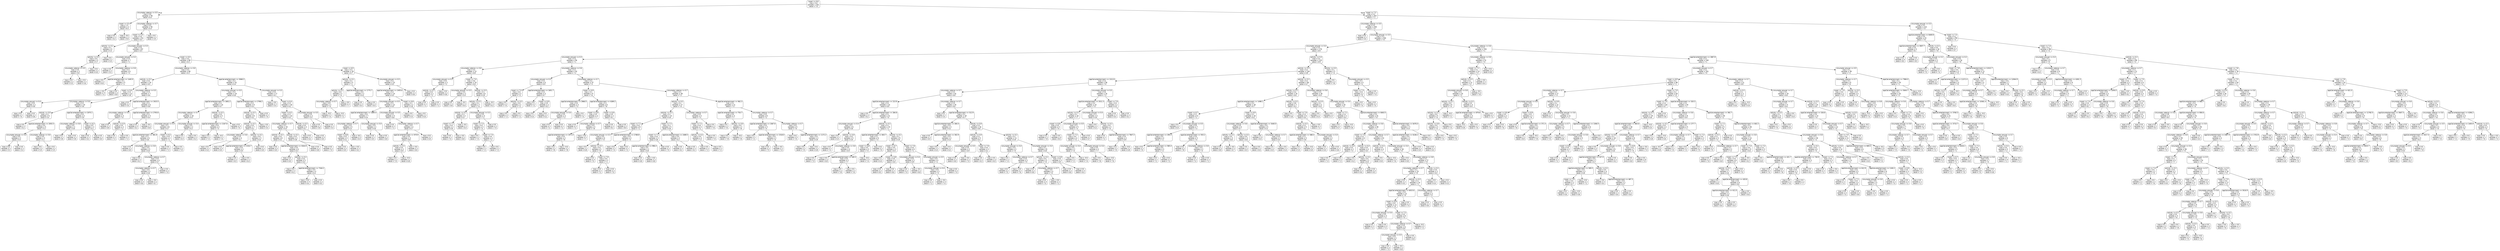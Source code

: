 digraph Tree {
node [shape=box, style="rounded", color="black", fontname=helvetica] ;
edge [fontname=helvetica] ;
0 [label="mood <= 6.6\nmse = 0.4\nsamples = 551\nvalue = 7.0"] ;
1 [label="circumplex.valence <= 0.5\nmse = 0.6\nsamples = 94\nvalue = 6.4"] ;
0 -> 1 [labeldistance=2.5, labelangle=45, headlabel="True"] ;
2 [label="mood <= 5.5\nmse = 1.5\nsamples = 2\nvalue = 8.3"] ;
1 -> 2 ;
3 [label="mse = 0.0\nsamples = 1\nvalue = 6.2"] ;
2 -> 3 ;
4 [label="mse = -0.0\nsamples = 1\nvalue = 9.0"] ;
2 -> 4 ;
5 [label="circumplex.valence <= 0.7\nmse = 0.5\nsamples = 92\nvalue = 6.4"] ;
1 -> 5 ;
6 [label="mood <= 5.5\nmse = 0.4\nsamples = 91\nvalue = 6.4"] ;
5 -> 6 ;
7 [label="activity <= 0.1\nmse = 0.1\nsamples = 4\nvalue = 5.4"] ;
6 -> 7 ;
8 [label="activity <= 0.1\nmse = 0.0\nsamples = 3\nvalue = 5.7"] ;
7 -> 8 ;
9 [label="circumplex.valence <= 0.5\nmse = 0.0\nsamples = 2\nvalue = 5.6"] ;
8 -> 9 ;
10 [label="mse = 0.0\nsamples = 1\nvalue = 5.5"] ;
9 -> 10 ;
11 [label="mse = 0.0\nsamples = 1\nvalue = 5.6"] ;
9 -> 11 ;
12 [label="mse = 0.0\nsamples = 1\nvalue = 6.0"] ;
8 -> 12 ;
13 [label="mse = 0.0\nsamples = 1\nvalue = 5.0"] ;
7 -> 13 ;
14 [label="circumplex.arousal <= 0.3\nmse = 0.4\nsamples = 87\nvalue = 6.5"] ;
6 -> 14 ;
15 [label="circumplex.arousal <= 0.2\nmse = 0.4\nsamples = 7\nvalue = 7.1"] ;
14 -> 15 ;
16 [label="mse = 0.0\nsamples = 1\nvalue = 5.5"] ;
15 -> 16 ;
17 [label="circumplex.valence <= 0.6\nmse = 0.2\nsamples = 6\nvalue = 7.3"] ;
15 -> 17 ;
18 [label="mse = 0.0\nsamples = 1\nvalue = 8.0"] ;
17 -> 18 ;
19 [label="appCat.entertainment <= 1445.9\nmse = 0.1\nsamples = 5\nvalue = 7.1"] ;
17 -> 19 ;
20 [label="mse = -0.0\nsamples = 3\nvalue = 7.4"] ;
19 -> 20 ;
21 [label="mse = 0.0\nsamples = 2\nvalue = 6.8"] ;
19 -> 21 ;
22 [label="mood <= 6.5\nmse = 0.4\nsamples = 80\nvalue = 6.4"] ;
14 -> 22 ;
23 [label="circumplex.valence <= 0.6\nmse = 0.3\nsamples = 60\nvalue = 6.3"] ;
22 -> 23 ;
24 [label="activity <= 0.1\nmse = 0.5\nsamples = 19\nvalue = 6.0"] ;
23 -> 24 ;
25 [label="mood <= 5.6\nmse = 0.3\nsamples = 12\nvalue = 5.8"] ;
24 -> 25 ;
26 [label="circumplex.arousal <= 0.4\nmse = 0.0\nsamples = 2\nvalue = 6.8"] ;
25 -> 26 ;
27 [label="mse = 0.0\nsamples = 1\nvalue = 7.0"] ;
26 -> 27 ;
28 [label="mse = 0.0\nsamples = 1\nvalue = 6.8"] ;
26 -> 28 ;
29 [label="circumplex.valence <= 0.6\nmse = 0.2\nsamples = 10\nvalue = 5.6"] ;
25 -> 29 ;
30 [label="activity <= 0.0\nmse = 0.1\nsamples = 6\nvalue = 5.4"] ;
29 -> 30 ;
31 [label="mse = 0.0\nsamples = 1\nvalue = 6.2"] ;
30 -> 31 ;
32 [label="appCat.entertainment <= 2053.3\nmse = 0.0\nsamples = 5\nvalue = 5.2"] ;
30 -> 32 ;
33 [label="circumplex.arousal <= 0.4\nmse = 0.0\nsamples = 2\nvalue = 5.4"] ;
32 -> 33 ;
34 [label="mse = 0.0\nsamples = 1\nvalue = 5.3"] ;
33 -> 34 ;
35 [label="mse = 0.0\nsamples = 1\nvalue = 5.4"] ;
33 -> 35 ;
36 [label="circumplex.valence <= 0.6\nmse = 0.0\nsamples = 3\nvalue = 5.1"] ;
32 -> 36 ;
37 [label="mse = 0.0\nsamples = 2\nvalue = 5.0"] ;
36 -> 37 ;
38 [label="mse = 0.0\nsamples = 1\nvalue = 5.5"] ;
36 -> 38 ;
39 [label="appCat.entertainment <= 2075.1\nmse = 0.0\nsamples = 4\nvalue = 5.9"] ;
29 -> 39 ;
40 [label="circumplex.valence <= 0.6\nmse = 0.0\nsamples = 2\nvalue = 5.8"] ;
39 -> 40 ;
41 [label="mse = 0.0\nsamples = 1\nvalue = 5.8"] ;
40 -> 41 ;
42 [label="mse = 0.0\nsamples = 1\nvalue = 5.8"] ;
40 -> 42 ;
43 [label="mood <= 6.2\nmse = 0.0\nsamples = 2\nvalue = 6.1"] ;
39 -> 43 ;
44 [label="mse = 0.0\nsamples = 1\nvalue = 6.2"] ;
43 -> 44 ;
45 [label="mse = 0.0\nsamples = 1\nvalue = 6.0"] ;
43 -> 45 ;
46 [label="circumplex.valence <= 0.5\nmse = 0.3\nsamples = 7\nvalue = 6.6"] ;
24 -> 46 ;
47 [label="mse = 0.0\nsamples = 1\nvalue = 5.5"] ;
46 -> 47 ;
48 [label="appCat.entertainment <= 1915.5\nmse = 0.1\nsamples = 6\nvalue = 6.8"] ;
46 -> 48 ;
49 [label="circumplex.valence <= 0.5\nmse = 0.0\nsamples = 3\nvalue = 7.0"] ;
48 -> 49 ;
50 [label="mse = 0.0\nsamples = 1\nvalue = 6.8"] ;
49 -> 50 ;
51 [label="activity <= 0.3\nmse = 0.0\nsamples = 2\nvalue = 7.2"] ;
49 -> 51 ;
52 [label="mse = 0.0\nsamples = 1\nvalue = 7.2"] ;
51 -> 52 ;
53 [label="mse = 0.0\nsamples = 1\nvalue = 7.2"] ;
51 -> 53 ;
54 [label="appCat.entertainment <= 2793.6\nmse = 0.1\nsamples = 3\nvalue = 6.4"] ;
48 -> 54 ;
55 [label="mse = 0.0\nsamples = 2\nvalue = 6.2"] ;
54 -> 55 ;
56 [label="mse = -0.0\nsamples = 1\nvalue = 6.8"] ;
54 -> 56 ;
57 [label="appCat.entertainment <= 3068.3\nmse = 0.2\nsamples = 41\nvalue = 6.4"] ;
23 -> 57 ;
58 [label="circumplex.arousal <= 0.5\nmse = 0.2\nsamples = 24\nvalue = 6.6"] ;
57 -> 58 ;
59 [label="appCat.entertainment <= 1852.2\nmse = 0.1\nsamples = 15\nvalue = 6.7"] ;
58 -> 59 ;
60 [label="circumplex.valence <= 0.7\nmse = 0.1\nsamples = 10\nvalue = 6.5"] ;
59 -> 60 ;
61 [label="circumplex.arousal <= 0.4\nmse = 0.1\nsamples = 8\nvalue = 6.7"] ;
60 -> 61 ;
62 [label="appCat.entertainment <= 381.8\nmse = 0.1\nsamples = 6\nvalue = 6.6"] ;
61 -> 62 ;
63 [label="mse = 0.0\nsamples = 1\nvalue = 6.0"] ;
62 -> 63 ;
64 [label="circumplex.valence <= 0.6\nmse = 0.0\nsamples = 5\nvalue = 6.6"] ;
62 -> 64 ;
65 [label="mse = 0.0\nsamples = 1\nvalue = 6.2"] ;
64 -> 65 ;
66 [label="circumplex.valence <= 0.7\nmse = 0.0\nsamples = 4\nvalue = 6.7"] ;
64 -> 66 ;
67 [label="circumplex.valence <= 0.7\nmse = 0.0\nsamples = 3\nvalue = 6.6"] ;
66 -> 67 ;
68 [label="mse = 0.0\nsamples = 2\nvalue = 6.6"] ;
67 -> 68 ;
69 [label="mse = -0.0\nsamples = 1\nvalue = 6.7"] ;
67 -> 69 ;
70 [label="mse = 0.0\nsamples = 1\nvalue = 7.0"] ;
66 -> 70 ;
71 [label="mood <= 6.1\nmse = 0.0\nsamples = 2\nvalue = 7.1"] ;
61 -> 71 ;
72 [label="mse = 0.0\nsamples = 1\nvalue = 7.2"] ;
71 -> 72 ;
73 [label="mse = 0.0\nsamples = 1\nvalue = 7.0"] ;
71 -> 73 ;
74 [label="circumplex.arousal <= 0.4\nmse = 0.0\nsamples = 2\nvalue = 6.2"] ;
60 -> 74 ;
75 [label="mse = 0.0\nsamples = 1\nvalue = 6.3"] ;
74 -> 75 ;
76 [label="mse = 0.0\nsamples = 1\nvalue = 6.2"] ;
74 -> 76 ;
77 [label="activity <= 0.1\nmse = 0.0\nsamples = 5\nvalue = 7.1"] ;
59 -> 77 ;
78 [label="appCat.entertainment <= 2167.6\nmse = 0.0\nsamples = 2\nvalue = 7.3"] ;
77 -> 78 ;
79 [label="mse = 0.0\nsamples = 1\nvalue = 7.2"] ;
78 -> 79 ;
80 [label="mse = -0.0\nsamples = 1\nvalue = 7.4"] ;
78 -> 80 ;
81 [label="mse = 0.0\nsamples = 3\nvalue = 7.0"] ;
77 -> 81 ;
82 [label="appCat.entertainment <= 2798.2\nmse = 0.2\nsamples = 9\nvalue = 6.3"] ;
58 -> 82 ;
83 [label="activity <= 0.1\nmse = 0.1\nsamples = 8\nvalue = 6.2"] ;
82 -> 83 ;
84 [label="activity <= 0.1\nmse = 0.0\nsamples = 7\nvalue = 6.2"] ;
83 -> 84 ;
85 [label="circumplex.valence <= 0.6\nmse = 0.0\nsamples = 4\nvalue = 6.1"] ;
84 -> 85 ;
86 [label="mse = 0.0\nsamples = 1\nvalue = 6.2"] ;
85 -> 86 ;
87 [label="mse = 0.0\nsamples = 3\nvalue = 6.0"] ;
85 -> 87 ;
88 [label="activity <= 0.1\nmse = 0.0\nsamples = 3\nvalue = 6.4"] ;
84 -> 88 ;
89 [label="appCat.entertainment <= 2154.7\nmse = 0.0\nsamples = 2\nvalue = 6.5"] ;
88 -> 89 ;
90 [label="mse = 0.0\nsamples = 1\nvalue = 6.5"] ;
89 -> 90 ;
91 [label="mse = 0.0\nsamples = 1\nvalue = 6.4"] ;
89 -> 91 ;
92 [label="mse = 0.0\nsamples = 1\nvalue = 6.0"] ;
88 -> 92 ;
93 [label="mse = -0.0\nsamples = 1\nvalue = 5.4"] ;
83 -> 93 ;
94 [label="mse = 0.0\nsamples = 1\nvalue = 7.0"] ;
82 -> 94 ;
95 [label="circumplex.arousal <= 0.3\nmse = 0.2\nsamples = 17\nvalue = 6.1"] ;
57 -> 95 ;
96 [label="mse = -0.0\nsamples = 1\nvalue = 5.4"] ;
95 -> 96 ;
97 [label="mood <= 6.4\nmse = 0.2\nsamples = 16\nvalue = 6.2"] ;
95 -> 97 ;
98 [label="mood <= 6.2\nmse = 0.1\nsamples = 14\nvalue = 6.3"] ;
97 -> 98 ;
99 [label="circumplex.valence <= 0.7\nmse = 0.1\nsamples = 10\nvalue = 6.4"] ;
98 -> 99 ;
100 [label="activity <= 0.1\nmse = 0.0\nsamples = 8\nvalue = 6.2"] ;
99 -> 100 ;
101 [label="mse = 0.0\nsamples = 2\nvalue = 6.0"] ;
100 -> 101 ;
102 [label="appCat.entertainment <= 3344.9\nmse = 0.0\nsamples = 6\nvalue = 6.3"] ;
100 -> 102 ;
103 [label="mse = 0.0\nsamples = 1\nvalue = 6.0"] ;
102 -> 103 ;
104 [label="activity <= 0.1\nmse = 0.0\nsamples = 5\nvalue = 6.4"] ;
102 -> 104 ;
105 [label="mse = 0.0\nsamples = 1\nvalue = 6.2"] ;
104 -> 105 ;
106 [label="appCat.entertainment <= 7344.2\nmse = 0.0\nsamples = 4\nvalue = 6.4"] ;
104 -> 106 ;
107 [label="mse = -0.0\nsamples = 3\nvalue = 6.4"] ;
106 -> 107 ;
108 [label="mse = 0.0\nsamples = 1\nvalue = 6.5"] ;
106 -> 108 ;
109 [label="activity <= 0.1\nmse = 0.0\nsamples = 2\nvalue = 6.8"] ;
99 -> 109 ;
110 [label="mse = 0.0\nsamples = 1\nvalue = 6.8"] ;
109 -> 110 ;
111 [label="mse = 0.0\nsamples = 1\nvalue = 7.0"] ;
109 -> 111 ;
112 [label="activity <= 0.1\nmse = 0.0\nsamples = 4\nvalue = 6.1"] ;
98 -> 112 ;
113 [label="mse = 0.0\nsamples = 1\nvalue = 6.2"] ;
112 -> 113 ;
114 [label="mse = 0.0\nsamples = 3\nvalue = 6.0"] ;
112 -> 114 ;
115 [label="circumplex.arousal <= 0.5\nmse = 0.0\nsamples = 2\nvalue = 5.5"] ;
97 -> 115 ;
116 [label="mse = 0.0\nsamples = 1\nvalue = 5.8"] ;
115 -> 116 ;
117 [label="mse = 0.0\nsamples = 1\nvalue = 5.4"] ;
115 -> 117 ;
118 [label="mood <= 6.5\nmse = 0.3\nsamples = 20\nvalue = 6.7"] ;
22 -> 118 ;
119 [label="activity <= 0.1\nmse = 0.2\nsamples = 5\nvalue = 7.1"] ;
118 -> 119 ;
120 [label="activity <= 0.1\nmse = 0.0\nsamples = 3\nvalue = 7.4"] ;
119 -> 120 ;
121 [label="circumplex.valence <= 0.7\nmse = 0.0\nsamples = 2\nvalue = 7.4"] ;
120 -> 121 ;
122 [label="mse = -0.0\nsamples = 1\nvalue = 7.4"] ;
121 -> 122 ;
123 [label="mse = -0.0\nsamples = 1\nvalue = 7.2"] ;
121 -> 123 ;
124 [label="mse = -0.0\nsamples = 1\nvalue = 7.7"] ;
120 -> 124 ;
125 [label="appCat.entertainment <= 1775.7\nmse = 0.0\nsamples = 2\nvalue = 6.4"] ;
119 -> 125 ;
126 [label="mse = 0.0\nsamples = 1\nvalue = 6.4"] ;
125 -> 126 ;
127 [label="mse = 0.0\nsamples = 1\nvalue = 6.5"] ;
125 -> 127 ;
128 [label="circumplex.arousal <= 0.5\nmse = 0.2\nsamples = 15\nvalue = 6.5"] ;
118 -> 128 ;
129 [label="appCat.entertainment <= 2455.6\nmse = 0.2\nsamples = 14\nvalue = 6.5"] ;
128 -> 129 ;
130 [label="circumplex.arousal <= 0.5\nmse = 0.1\nsamples = 12\nvalue = 6.5"] ;
129 -> 130 ;
131 [label="appCat.entertainment <= 1895.4\nmse = 0.0\nsamples = 7\nvalue = 6.4"] ;
130 -> 131 ;
132 [label="circumplex.valence <= 0.7\nmse = 0.0\nsamples = 5\nvalue = 6.3"] ;
131 -> 132 ;
133 [label="mood <= 6.6\nmse = 0.0\nsamples = 3\nvalue = 6.1"] ;
132 -> 133 ;
134 [label="mse = 0.0\nsamples = 2\nvalue = 6.0"] ;
133 -> 134 ;
135 [label="mse = -0.0\nsamples = 1\nvalue = 6.2"] ;
133 -> 135 ;
136 [label="mse = -0.0\nsamples = 2\nvalue = 6.4"] ;
132 -> 136 ;
137 [label="circumplex.arousal <= 0.4\nmse = 0.0\nsamples = 2\nvalue = 6.6"] ;
131 -> 137 ;
138 [label="mse = 0.0\nsamples = 1\nvalue = 6.5"] ;
137 -> 138 ;
139 [label="mse = 0.0\nsamples = 1\nvalue = 6.8"] ;
137 -> 139 ;
140 [label="circumplex.arousal <= 0.5\nmse = 0.1\nsamples = 5\nvalue = 6.8"] ;
130 -> 140 ;
141 [label="mse = 0.0\nsamples = 1\nvalue = 7.2"] ;
140 -> 141 ;
142 [label="circumplex.valence <= 0.7\nmse = 0.0\nsamples = 4\nvalue = 6.7"] ;
140 -> 142 ;
143 [label="appCat.entertainment <= 979.9\nmse = 0.0\nsamples = 3\nvalue = 6.8"] ;
142 -> 143 ;
144 [label="activity <= 0.1\nmse = 0.0\nsamples = 2\nvalue = 6.9"] ;
143 -> 144 ;
145 [label="mse = 0.0\nsamples = 1\nvalue = 7.0"] ;
144 -> 145 ;
146 [label="mse = -0.0\nsamples = 1\nvalue = 6.8"] ;
144 -> 146 ;
147 [label="mse = -0.0\nsamples = 1\nvalue = 6.6"] ;
143 -> 147 ;
148 [label="mse = 0.0\nsamples = 1\nvalue = 6.5"] ;
142 -> 148 ;
149 [label="mood <= 6.6\nmse = 0.1\nsamples = 2\nvalue = 5.8"] ;
129 -> 149 ;
150 [label="mse = 0.0\nsamples = 1\nvalue = 5.5"] ;
149 -> 150 ;
151 [label="mse = 0.0\nsamples = 1\nvalue = 6.0"] ;
149 -> 151 ;
152 [label="mse = 0.0\nsamples = 1\nvalue = 8.0"] ;
128 -> 152 ;
153 [label="mse = 0.0\nsamples = 1\nvalue = 3.5"] ;
5 -> 153 ;
154 [label="mood <= 7.3\nmse = 0.3\nsamples = 457\nvalue = 7.1"] ;
0 -> 154 [labeldistance=2.5, labelangle=-45, headlabel="False"] ;
155 [label="circumplex.valence <= 0.5\nmse = 0.3\nsamples = 335\nvalue = 7.0"] ;
154 -> 155 ;
156 [label="mse = 0.0\nsamples = 1\nvalue = 5.0"] ;
155 -> 156 ;
157 [label="circumplex.arousal <= 0.5\nmse = 0.3\nsamples = 334\nvalue = 7.0"] ;
155 -> 157 ;
158 [label="circumplex.arousal <= 0.4\nmse = 0.4\nsamples = 179\nvalue = 6.9"] ;
157 -> 158 ;
159 [label="circumplex.arousal <= 0.3\nmse = 0.3\nsamples = 56\nvalue = 7.1"] ;
158 -> 159 ;
160 [label="circumplex.valence <= 0.6\nmse = 0.4\nsamples = 13\nvalue = 6.8"] ;
159 -> 160 ;
161 [label="circumplex.arousal <= 0.3\nmse = 0.0\nsamples = 3\nvalue = 7.2"] ;
160 -> 161 ;
162 [label="activity <= 0.2\nmse = 0.0\nsamples = 2\nvalue = 7.2"] ;
161 -> 162 ;
163 [label="mse = 0.0\nsamples = 1\nvalue = 7.2"] ;
162 -> 163 ;
164 [label="mse = 0.0\nsamples = 1\nvalue = 7.2"] ;
162 -> 164 ;
165 [label="mse = -0.0\nsamples = 1\nvalue = 6.8"] ;
161 -> 165 ;
166 [label="mood <= 7.0\nmse = 0.6\nsamples = 10\nvalue = 6.6"] ;
160 -> 166 ;
167 [label="circumplex.arousal <= 0.3\nmse = 0.4\nsamples = 2\nvalue = 5.4"] ;
166 -> 167 ;
168 [label="mse = 0.0\nsamples = 1\nvalue = 4.8"] ;
167 -> 168 ;
169 [label="mse = -0.0\nsamples = 1\nvalue = 6.0"] ;
167 -> 169 ;
170 [label="activity <= 0.3\nmse = 0.1\nsamples = 8\nvalue = 6.9"] ;
166 -> 170 ;
171 [label="activity <= 0.1\nmse = 0.1\nsamples = 7\nvalue = 7.0"] ;
170 -> 171 ;
172 [label="activity <= 0.1\nmse = 0.1\nsamples = 3\nvalue = 6.7"] ;
171 -> 172 ;
173 [label="mood <= 7.1\nmse = 0.0\nsamples = 2\nvalue = 6.9"] ;
172 -> 173 ;
174 [label="mse = 0.0\nsamples = 1\nvalue = 7.0"] ;
173 -> 174 ;
175 [label="mse = -0.0\nsamples = 1\nvalue = 6.8"] ;
173 -> 175 ;
176 [label="mse = -0.0\nsamples = 1\nvalue = 6.4"] ;
172 -> 176 ;
177 [label="circumplex.arousal <= 0.3\nmse = 0.0\nsamples = 4\nvalue = 7.2"] ;
171 -> 177 ;
178 [label="mood <= 7.2\nmse = 0.0\nsamples = 3\nvalue = 7.3"] ;
177 -> 178 ;
179 [label="mse = 0.0\nsamples = 1\nvalue = 7.4"] ;
178 -> 179 ;
180 [label="mood <= 7.3\nmse = 0.0\nsamples = 2\nvalue = 7.2"] ;
178 -> 180 ;
181 [label="mse = 0.0\nsamples = 1\nvalue = 7.2"] ;
180 -> 181 ;
182 [label="mse = 0.0\nsamples = 1\nvalue = 7.2"] ;
180 -> 182 ;
183 [label="mse = 0.0\nsamples = 1\nvalue = 7.0"] ;
177 -> 183 ;
184 [label="mse = -0.0\nsamples = 1\nvalue = 6.2"] ;
170 -> 184 ;
185 [label="circumplex.valence <= 0.6\nmse = 0.2\nsamples = 43\nvalue = 7.2"] ;
159 -> 185 ;
186 [label="circumplex.arousal <= 0.3\nmse = 0.2\nsamples = 6\nvalue = 6.9"] ;
185 -> 186 ;
187 [label="mood <= 7.0\nmse = 0.0\nsamples = 3\nvalue = 7.2"] ;
186 -> 187 ;
188 [label="mse = 0.0\nsamples = 1\nvalue = 7.0"] ;
187 -> 188 ;
189 [label="activity <= 0.2\nmse = 0.0\nsamples = 2\nvalue = 7.2"] ;
187 -> 189 ;
190 [label="mse = 0.0\nsamples = 1\nvalue = 7.2"] ;
189 -> 190 ;
191 [label="mse = 0.0\nsamples = 1\nvalue = 7.2"] ;
189 -> 191 ;
192 [label="appCat.entertainment <= 1651.7\nmse = 0.2\nsamples = 3\nvalue = 6.7"] ;
186 -> 192 ;
193 [label="mse = 0.0\nsamples = 1\nvalue = 7.2"] ;
192 -> 193 ;
194 [label="mood <= 6.9\nmse = 0.0\nsamples = 2\nvalue = 6.3"] ;
192 -> 194 ;
195 [label="mse = 0.0\nsamples = 1\nvalue = 6.4"] ;
194 -> 195 ;
196 [label="mse = 0.0\nsamples = 1\nvalue = 6.2"] ;
194 -> 196 ;
197 [label="circumplex.valence <= 0.7\nmse = 0.2\nsamples = 37\nvalue = 7.3"] ;
185 -> 197 ;
198 [label="mood <= 6.9\nmse = 0.1\nsamples = 9\nvalue = 7.6"] ;
197 -> 198 ;
199 [label="appCat.entertainment <= 2966.5\nmse = 0.0\nsamples = 3\nvalue = 7.3"] ;
198 -> 199 ;
200 [label="circumplex.arousal <= 0.4\nmse = 0.0\nsamples = 2\nvalue = 7.2"] ;
199 -> 200 ;
201 [label="mse = 0.0\nsamples = 1\nvalue = 7.2"] ;
200 -> 201 ;
202 [label="mse = 0.0\nsamples = 1\nvalue = 7.2"] ;
200 -> 202 ;
203 [label="mse = 0.0\nsamples = 1\nvalue = 7.4"] ;
199 -> 203 ;
204 [label="appCat.entertainment <= 4289.2\nmse = 0.1\nsamples = 6\nvalue = 7.8"] ;
198 -> 204 ;
205 [label="mood <= 6.9\nmse = 0.0\nsamples = 4\nvalue = 7.7"] ;
204 -> 205 ;
206 [label="mse = 0.0\nsamples = 1\nvalue = 7.2"] ;
205 -> 206 ;
207 [label="circumplex.valence <= 0.7\nmse = 0.0\nsamples = 3\nvalue = 7.8"] ;
205 -> 207 ;
208 [label="appCat.entertainment <= 1971.4\nmse = 0.0\nsamples = 2\nvalue = 7.8"] ;
207 -> 208 ;
209 [label="mse = 0.0\nsamples = 1\nvalue = 7.8"] ;
208 -> 209 ;
210 [label="mse = -0.0\nsamples = 1\nvalue = 7.8"] ;
208 -> 210 ;
211 [label="mse = -0.0\nsamples = 1\nvalue = 7.7"] ;
207 -> 211 ;
212 [label="mood <= 6.9\nmse = 0.0\nsamples = 2\nvalue = 8.1"] ;
204 -> 212 ;
213 [label="mse = 0.0\nsamples = 1\nvalue = 8.2"] ;
212 -> 213 ;
214 [label="mse = 0.0\nsamples = 1\nvalue = 8.0"] ;
212 -> 214 ;
215 [label="circumplex.valence <= 0.7\nmse = 0.1\nsamples = 28\nvalue = 7.2"] ;
197 -> 215 ;
216 [label="activity <= 0.2\nmse = 0.1\nsamples = 17\nvalue = 7.0"] ;
215 -> 216 ;
217 [label="activity <= 0.1\nmse = 0.1\nsamples = 13\nvalue = 6.9"] ;
216 -> 217 ;
218 [label="mood <= 7.1\nmse = 0.0\nsamples = 8\nvalue = 7.1"] ;
217 -> 218 ;
219 [label="circumplex.arousal <= 0.3\nmse = 0.0\nsamples = 6\nvalue = 7.0"] ;
218 -> 219 ;
220 [label="mse = 0.0\nsamples = 1\nvalue = 6.8"] ;
219 -> 220 ;
221 [label="activity <= 0.1\nmse = 0.0\nsamples = 5\nvalue = 7.0"] ;
219 -> 221 ;
222 [label="mse = 0.0\nsamples = 3\nvalue = 7.0"] ;
221 -> 222 ;
223 [label="mood <= 7.0\nmse = 0.0\nsamples = 2\nvalue = 7.1"] ;
221 -> 223 ;
224 [label="mse = 0.0\nsamples = 1\nvalue = 7.2"] ;
223 -> 224 ;
225 [label="mse = 0.0\nsamples = 1\nvalue = 7.0"] ;
223 -> 225 ;
226 [label="appCat.entertainment <= 2788.8\nmse = 0.0\nsamples = 2\nvalue = 7.3"] ;
218 -> 226 ;
227 [label="mse = 0.0\nsamples = 1\nvalue = 7.4"] ;
226 -> 227 ;
228 [label="mse = 0.0\nsamples = 1\nvalue = 7.2"] ;
226 -> 228 ;
229 [label="mood <= 7.1\nmse = 0.1\nsamples = 5\nvalue = 6.6"] ;
217 -> 229 ;
230 [label="mood <= 7.1\nmse = 0.0\nsamples = 3\nvalue = 6.8"] ;
229 -> 230 ;
231 [label="appCat.entertainment <= 996.4\nmse = 0.0\nsamples = 2\nvalue = 6.8"] ;
230 -> 231 ;
232 [label="mse = 0.0\nsamples = 1\nvalue = 6.8"] ;
231 -> 232 ;
233 [label="mse = -0.0\nsamples = 1\nvalue = 6.8"] ;
231 -> 233 ;
234 [label="mse = 0.0\nsamples = 1\nvalue = 7.0"] ;
230 -> 234 ;
235 [label="appCat.entertainment <= 2489.5\nmse = 0.0\nsamples = 2\nvalue = 6.2"] ;
229 -> 235 ;
236 [label="mse = 0.0\nsamples = 1\nvalue = 6.2"] ;
235 -> 236 ;
237 [label="mse = 0.0\nsamples = 1\nvalue = 6.2"] ;
235 -> 237 ;
238 [label="circumplex.valence <= 0.7\nmse = 0.0\nsamples = 4\nvalue = 7.3"] ;
216 -> 238 ;
239 [label="mood <= 7.1\nmse = 0.0\nsamples = 3\nvalue = 7.2"] ;
238 -> 239 ;
240 [label="activity <= 0.2\nmse = 0.0\nsamples = 2\nvalue = 7.2"] ;
239 -> 240 ;
241 [label="mse = 0.0\nsamples = 1\nvalue = 7.2"] ;
240 -> 241 ;
242 [label="mse = 0.0\nsamples = 1\nvalue = 7.2"] ;
240 -> 242 ;
243 [label="mse = 0.0\nsamples = 1\nvalue = 7.0"] ;
239 -> 243 ;
244 [label="mse = 0.0\nsamples = 1\nvalue = 7.6"] ;
238 -> 244 ;
245 [label="appCat.entertainment <= 962.3\nmse = 0.1\nsamples = 11\nvalue = 7.3"] ;
215 -> 245 ;
246 [label="appCat.entertainment <= 754.7\nmse = 0.0\nsamples = 3\nvalue = 7.7"] ;
245 -> 246 ;
247 [label="mse = 0.0\nsamples = 1\nvalue = 7.6"] ;
246 -> 247 ;
248 [label="activity <= 0.0\nmse = 0.0\nsamples = 2\nvalue = 7.8"] ;
246 -> 248 ;
249 [label="mse = 0.0\nsamples = 1\nvalue = 7.8"] ;
248 -> 249 ;
250 [label="mse = -0.0\nsamples = 1\nvalue = 7.8"] ;
248 -> 250 ;
251 [label="circumplex.valence <= 0.7\nmse = 0.0\nsamples = 8\nvalue = 7.2"] ;
245 -> 251 ;
252 [label="appCat.entertainment <= 1067.6\nmse = 0.0\nsamples = 3\nvalue = 7.4"] ;
251 -> 252 ;
253 [label="mse = 0.0\nsamples = 1\nvalue = 7.2"] ;
252 -> 253 ;
254 [label="appCat.entertainment <= 1518.0\nmse = 0.0\nsamples = 2\nvalue = 7.4"] ;
252 -> 254 ;
255 [label="mse = 0.0\nsamples = 1\nvalue = 7.5"] ;
254 -> 255 ;
256 [label="mse = -0.0\nsamples = 1\nvalue = 7.4"] ;
254 -> 256 ;
257 [label="circumplex.valence <= 0.7\nmse = 0.0\nsamples = 5\nvalue = 7.0"] ;
251 -> 257 ;
258 [label="mse = 0.0\nsamples = 3\nvalue = 7.0"] ;
257 -> 258 ;
259 [label="appCat.entertainment <= 1172.2\nmse = 0.0\nsamples = 2\nvalue = 6.9"] ;
257 -> 259 ;
260 [label="mse = 0.0\nsamples = 1\nvalue = 7.0"] ;
259 -> 260 ;
261 [label="mse = 0.0\nsamples = 1\nvalue = 6.8"] ;
259 -> 261 ;
262 [label="activity <= 0.3\nmse = 0.4\nsamples = 123\nvalue = 6.9"] ;
158 -> 262 ;
263 [label="activity <= 0.1\nmse = 0.4\nsamples = 118\nvalue = 6.8"] ;
262 -> 263 ;
264 [label="appCat.entertainment <= 1312.6\nmse = 0.3\nsamples = 58\nvalue = 7.0"] ;
263 -> 264 ;
265 [label="circumplex.valence <= 0.7\nmse = 0.2\nsamples = 42\nvalue = 6.8"] ;
264 -> 265 ;
266 [label="appCat.entertainment <= 213.9\nmse = 0.2\nsamples = 22\nvalue = 6.9"] ;
265 -> 266 ;
267 [label="mse = 0.0\nsamples = 1\nvalue = 6.2"] ;
266 -> 267 ;
268 [label="appCat.entertainment <= 284.8\nmse = 0.1\nsamples = 21\nvalue = 7.0"] ;
266 -> 268 ;
269 [label="circumplex.arousal <= 0.4\nmse = 0.1\nsamples = 6\nvalue = 6.8"] ;
268 -> 269 ;
270 [label="mse = 0.0\nsamples = 1\nvalue = 6.3"] ;
269 -> 270 ;
271 [label="activity <= 0.0\nmse = 0.0\nsamples = 5\nvalue = 6.9"] ;
269 -> 271 ;
272 [label="mse = 0.0\nsamples = 1\nvalue = 7.2"] ;
271 -> 272 ;
273 [label="circumplex.valence <= 0.6\nmse = 0.0\nsamples = 4\nvalue = 6.9"] ;
271 -> 273 ;
274 [label="mse = 0.0\nsamples = 2\nvalue = 7.0"] ;
273 -> 274 ;
275 [label="mse = 0.0\nsamples = 2\nvalue = 6.8"] ;
273 -> 275 ;
276 [label="activity <= 0.1\nmse = 0.1\nsamples = 15\nvalue = 7.1"] ;
268 -> 276 ;
277 [label="appCat.entertainment <= 843.7\nmse = 0.1\nsamples = 6\nvalue = 7.4"] ;
276 -> 277 ;
278 [label="mood <= 6.8\nmse = 0.0\nsamples = 5\nvalue = 7.5"] ;
277 -> 278 ;
279 [label="appCat.entertainment <= 440.3\nmse = 0.0\nsamples = 2\nvalue = 7.7"] ;
278 -> 279 ;
280 [label="mse = 0.0\nsamples = 1\nvalue = 7.8"] ;
279 -> 280 ;
281 [label="mse = 0.0\nsamples = 1\nvalue = 7.6"] ;
279 -> 281 ;
282 [label="mse = -0.0\nsamples = 3\nvalue = 7.4"] ;
278 -> 282 ;
283 [label="mse = 0.0\nsamples = 1\nvalue = 7.0"] ;
277 -> 283 ;
284 [label="activity <= 0.1\nmse = 0.1\nsamples = 9\nvalue = 6.9"] ;
276 -> 284 ;
285 [label="mood <= 6.7\nmse = 0.0\nsamples = 3\nvalue = 6.5"] ;
284 -> 285 ;
286 [label="mse = 0.0\nsamples = 1\nvalue = 6.4"] ;
285 -> 286 ;
287 [label="mood <= 6.8\nmse = 0.0\nsamples = 2\nvalue = 6.6"] ;
285 -> 287 ;
288 [label="mse = 0.0\nsamples = 1\nvalue = 6.5"] ;
287 -> 288 ;
289 [label="mse = 0.0\nsamples = 1\nvalue = 6.6"] ;
287 -> 289 ;
290 [label="mood <= 7.0\nmse = 0.0\nsamples = 6\nvalue = 7.1"] ;
284 -> 290 ;
291 [label="circumplex.arousal <= 0.4\nmse = 0.0\nsamples = 2\nvalue = 6.9"] ;
290 -> 291 ;
292 [label="mse = 0.0\nsamples = 1\nvalue = 7.0"] ;
291 -> 292 ;
293 [label="mse = -0.0\nsamples = 1\nvalue = 6.8"] ;
291 -> 293 ;
294 [label="circumplex.arousal <= 0.5\nmse = 0.0\nsamples = 4\nvalue = 7.2"] ;
290 -> 294 ;
295 [label="circumplex.arousal <= 0.4\nmse = 0.0\nsamples = 3\nvalue = 7.3"] ;
294 -> 295 ;
296 [label="mse = 0.0\nsamples = 1\nvalue = 7.2"] ;
295 -> 296 ;
297 [label="mse = -0.0\nsamples = 2\nvalue = 7.4"] ;
295 -> 297 ;
298 [label="mse = 0.0\nsamples = 1\nvalue = 7.0"] ;
294 -> 298 ;
299 [label="circumplex.valence <= 0.7\nmse = 0.3\nsamples = 20\nvalue = 6.6"] ;
265 -> 299 ;
300 [label="mse = 0.0\nsamples = 1\nvalue = 5.4"] ;
299 -> 300 ;
301 [label="appCat.entertainment <= 312.9\nmse = 0.2\nsamples = 19\nvalue = 6.7"] ;
299 -> 301 ;
302 [label="appCat.entertainment <= 284.4\nmse = 0.0\nsamples = 3\nvalue = 6.2"] ;
301 -> 302 ;
303 [label="mse = 0.0\nsamples = 1\nvalue = 6.0"] ;
302 -> 303 ;
304 [label="appCat.entertainment <= 302.9\nmse = 0.0\nsamples = 2\nvalue = 6.3"] ;
302 -> 304 ;
305 [label="mse = 0.0\nsamples = 1\nvalue = 6.4"] ;
304 -> 305 ;
306 [label="mse = 0.0\nsamples = 1\nvalue = 6.2"] ;
304 -> 306 ;
307 [label="activity <= 0.0\nmse = 0.2\nsamples = 16\nvalue = 6.8"] ;
301 -> 307 ;
308 [label="activity <= 0.0\nmse = 0.1\nsamples = 5\nvalue = 6.4"] ;
307 -> 308 ;
309 [label="circumplex.arousal <= 0.5\nmse = 0.0\nsamples = 2\nvalue = 6.9"] ;
308 -> 309 ;
310 [label="mse = 0.0\nsamples = 1\nvalue = 6.8"] ;
309 -> 310 ;
311 [label="mse = -0.0\nsamples = 1\nvalue = 7.0"] ;
309 -> 311 ;
312 [label="mood <= 7.0\nmse = 0.0\nsamples = 3\nvalue = 6.2"] ;
308 -> 312 ;
313 [label="mse = 0.0\nsamples = 1\nvalue = 6.3"] ;
312 -> 313 ;
314 [label="mse = 0.0\nsamples = 2\nvalue = 6.0"] ;
312 -> 314 ;
315 [label="activity <= 0.1\nmse = 0.2\nsamples = 11\nvalue = 6.9"] ;
307 -> 315 ;
316 [label="circumplex.arousal <= 0.4\nmse = 0.0\nsamples = 3\nvalue = 7.5"] ;
315 -> 316 ;
317 [label="mse = 0.0\nsamples = 1\nvalue = 7.4"] ;
316 -> 317 ;
318 [label="circumplex.valence <= 0.7\nmse = 0.0\nsamples = 2\nvalue = 7.5"] ;
316 -> 318 ;
319 [label="mse = 0.0\nsamples = 1\nvalue = 7.5"] ;
318 -> 319 ;
320 [label="mse = -0.0\nsamples = 1\nvalue = 7.6"] ;
318 -> 320 ;
321 [label="circumplex.arousal <= 0.4\nmse = 0.1\nsamples = 8\nvalue = 6.8"] ;
315 -> 321 ;
322 [label="activity <= 0.1\nmse = 0.0\nsamples = 5\nvalue = 7.0"] ;
321 -> 322 ;
323 [label="mse = 0.0\nsamples = 1\nvalue = 6.8"] ;
322 -> 323 ;
324 [label="circumplex.valence <= 0.7\nmse = 0.0\nsamples = 4\nvalue = 7.0"] ;
322 -> 324 ;
325 [label="mse = 0.0\nsamples = 3\nvalue = 7.0"] ;
324 -> 325 ;
326 [label="mse = -0.0\nsamples = 1\nvalue = 7.2"] ;
324 -> 326 ;
327 [label="mood <= 6.9\nmse = 0.0\nsamples = 3\nvalue = 6.5"] ;
321 -> 327 ;
328 [label="mse = 0.0\nsamples = 1\nvalue = 6.8"] ;
327 -> 328 ;
329 [label="mse = 0.0\nsamples = 2\nvalue = 6.4"] ;
327 -> 329 ;
330 [label="circumplex.arousal <= 0.5\nmse = 0.4\nsamples = 16\nvalue = 7.3"] ;
264 -> 330 ;
331 [label="appCat.entertainment <= 2511.3\nmse = 0.2\nsamples = 14\nvalue = 7.5"] ;
330 -> 331 ;
332 [label="activity <= 0.1\nmse = 0.1\nsamples = 10\nvalue = 7.7"] ;
331 -> 332 ;
333 [label="mood <= 6.8\nmse = 0.0\nsamples = 5\nvalue = 7.9"] ;
332 -> 333 ;
334 [label="mse = 0.0\nsamples = 1\nvalue = 7.8"] ;
333 -> 334 ;
335 [label="mse = 0.0\nsamples = 4\nvalue = 8.0"] ;
333 -> 335 ;
336 [label="circumplex.arousal <= 0.5\nmse = 0.1\nsamples = 5\nvalue = 7.4"] ;
332 -> 336 ;
337 [label="mood <= 7.1\nmse = 0.0\nsamples = 4\nvalue = 7.5"] ;
336 -> 337 ;
338 [label="circumplex.arousal <= 0.4\nmse = 0.0\nsamples = 2\nvalue = 7.4"] ;
337 -> 338 ;
339 [label="mse = 0.0\nsamples = 1\nvalue = 7.2"] ;
338 -> 339 ;
340 [label="mse = -0.0\nsamples = 1\nvalue = 7.4"] ;
338 -> 340 ;
341 [label="circumplex.arousal <= 0.4\nmse = 0.0\nsamples = 2\nvalue = 7.7"] ;
337 -> 341 ;
342 [label="mse = 0.0\nsamples = 1\nvalue = 7.8"] ;
341 -> 342 ;
343 [label="mse = -0.0\nsamples = 1\nvalue = 7.6"] ;
341 -> 343 ;
344 [label="mse = 0.0\nsamples = 1\nvalue = 6.7"] ;
336 -> 344 ;
345 [label="circumplex.arousal <= 0.4\nmse = 0.1\nsamples = 4\nvalue = 6.9"] ;
331 -> 345 ;
346 [label="mse = 0.0\nsamples = 1\nvalue = 6.2"] ;
345 -> 346 ;
347 [label="activity <= 0.1\nmse = 0.0\nsamples = 3\nvalue = 7.0"] ;
345 -> 347 ;
348 [label="mse = 0.0\nsamples = 1\nvalue = 7.2"] ;
347 -> 348 ;
349 [label="appCat.entertainment <= 7847.2\nmse = 0.0\nsamples = 2\nvalue = 6.9"] ;
347 -> 349 ;
350 [label="mse = 0.0\nsamples = 1\nvalue = 7.0"] ;
349 -> 350 ;
351 [label="mse = -0.0\nsamples = 1\nvalue = 6.8"] ;
349 -> 351 ;
352 [label="mood <= 7.0\nmse = 0.0\nsamples = 2\nvalue = 6.3"] ;
330 -> 352 ;
353 [label="mse = 0.0\nsamples = 1\nvalue = 6.4"] ;
352 -> 353 ;
354 [label="mse = 0.0\nsamples = 1\nvalue = 6.2"] ;
352 -> 354 ;
355 [label="activity <= 0.1\nmse = 0.4\nsamples = 60\nvalue = 6.7"] ;
263 -> 355 ;
356 [label="activity <= 0.1\nmse = 0.4\nsamples = 25\nvalue = 6.6"] ;
355 -> 356 ;
357 [label="appCat.entertainment <= 1498.1\nmse = 0.2\nsamples = 18\nvalue = 6.7"] ;
356 -> 357 ;
358 [label="mood <= 6.7\nmse = 0.1\nsamples = 8\nvalue = 7.2"] ;
357 -> 358 ;
359 [label="mse = 0.0\nsamples = 1\nvalue = 6.5"] ;
358 -> 359 ;
360 [label="circumplex.arousal <= 0.5\nmse = 0.0\nsamples = 7\nvalue = 7.3"] ;
358 -> 360 ;
361 [label="appCat.entertainment <= 290.3\nmse = 0.0\nsamples = 4\nvalue = 7.2"] ;
360 -> 361 ;
362 [label="mse = 0.0\nsamples = 1\nvalue = 7.0"] ;
361 -> 362 ;
363 [label="appCat.entertainment <= 585.4\nmse = 0.0\nsamples = 3\nvalue = 7.2"] ;
361 -> 363 ;
364 [label="mse = 0.0\nsamples = 1\nvalue = 7.2"] ;
363 -> 364 ;
365 [label="mse = 0.0\nsamples = 2\nvalue = 7.2"] ;
363 -> 365 ;
366 [label="appCat.entertainment <= 553.2\nmse = 0.0\nsamples = 3\nvalue = 7.4"] ;
360 -> 366 ;
367 [label="mse = 0.0\nsamples = 1\nvalue = 7.8"] ;
366 -> 367 ;
368 [label="circumplex.valence <= 0.6\nmse = 0.0\nsamples = 2\nvalue = 7.3"] ;
366 -> 368 ;
369 [label="mse = 0.0\nsamples = 1\nvalue = 7.4"] ;
368 -> 369 ;
370 [label="mse = 0.0\nsamples = 1\nvalue = 7.2"] ;
368 -> 370 ;
371 [label="mood <= 6.9\nmse = 0.1\nsamples = 10\nvalue = 6.5"] ;
357 -> 371 ;
372 [label="circumplex.valence <= 0.6\nmse = 0.0\nsamples = 5\nvalue = 6.7"] ;
371 -> 372 ;
373 [label="activity <= 0.1\nmse = 0.0\nsamples = 3\nvalue = 6.8"] ;
372 -> 373 ;
374 [label="mse = 0.0\nsamples = 2\nvalue = 6.8"] ;
373 -> 374 ;
375 [label="mse = -0.0\nsamples = 1\nvalue = 6.7"] ;
373 -> 375 ;
376 [label="activity <= 0.1\nmse = 0.0\nsamples = 2\nvalue = 6.6"] ;
372 -> 376 ;
377 [label="mse = 0.0\nsamples = 1\nvalue = 6.5"] ;
376 -> 377 ;
378 [label="mse = 0.0\nsamples = 1\nvalue = 6.6"] ;
376 -> 378 ;
379 [label="appCat.entertainment <= 3440.0\nmse = 0.0\nsamples = 5\nvalue = 6.3"] ;
371 -> 379 ;
380 [label="mse = 0.0\nsamples = 3\nvalue = 6.0"] ;
379 -> 380 ;
381 [label="circumplex.valence <= 0.7\nmse = 0.0\nsamples = 2\nvalue = 6.4"] ;
379 -> 381 ;
382 [label="mse = 0.0\nsamples = 1\nvalue = 6.5"] ;
381 -> 382 ;
383 [label="mse = 0.0\nsamples = 1\nvalue = 6.4"] ;
381 -> 383 ;
384 [label="activity <= 0.1\nmse = 0.8\nsamples = 7\nvalue = 6.2"] ;
356 -> 384 ;
385 [label="mse = 0.0\nsamples = 1\nvalue = 3.8"] ;
384 -> 385 ;
386 [label="mood <= 7.0\nmse = 0.3\nsamples = 6\nvalue = 6.4"] ;
384 -> 386 ;
387 [label="activity <= 0.1\nmse = 0.2\nsamples = 5\nvalue = 6.1"] ;
386 -> 387 ;
388 [label="appCat.entertainment <= 588.4\nmse = 0.1\nsamples = 3\nvalue = 5.8"] ;
387 -> 388 ;
389 [label="mse = 0.0\nsamples = 1\nvalue = 5.4"] ;
388 -> 389 ;
390 [label="mse = -0.0\nsamples = 2\nvalue = 6.0"] ;
388 -> 390 ;
391 [label="circumplex.arousal <= 0.4\nmse = 0.0\nsamples = 2\nvalue = 6.5"] ;
387 -> 391 ;
392 [label="mse = 0.0\nsamples = 1\nvalue = 6.4"] ;
391 -> 392 ;
393 [label="mse = 0.0\nsamples = 1\nvalue = 6.6"] ;
391 -> 393 ;
394 [label="mse = -0.0\nsamples = 1\nvalue = 7.2"] ;
386 -> 394 ;
395 [label="circumplex.valence <= 0.6\nmse = 0.3\nsamples = 35\nvalue = 6.9"] ;
355 -> 395 ;
396 [label="activity <= 0.3\nmse = 0.1\nsamples = 2\nvalue = 6.0"] ;
395 -> 396 ;
397 [label="mse = 0.0\nsamples = 1\nvalue = 6.4"] ;
396 -> 397 ;
398 [label="mse = 0.0\nsamples = 1\nvalue = 5.7"] ;
396 -> 398 ;
399 [label="circumplex.arousal <= 0.4\nmse = 0.3\nsamples = 33\nvalue = 7.0"] ;
395 -> 399 ;
400 [label="mood <= 7.1\nmse = 0.2\nsamples = 2\nvalue = 6.4"] ;
399 -> 400 ;
401 [label="mse = 0.0\nsamples = 1\nvalue = 6.7"] ;
400 -> 401 ;
402 [label="mse = -0.0\nsamples = 1\nvalue = 5.8"] ;
400 -> 402 ;
403 [label="appCat.entertainment <= 6063.5\nmse = 0.3\nsamples = 31\nvalue = 7.0"] ;
399 -> 403 ;
404 [label="circumplex.valence <= 0.6\nmse = 0.2\nsamples = 28\nvalue = 7.1"] ;
403 -> 404 ;
405 [label="mood <= 7.0\nmse = 0.2\nsamples = 6\nvalue = 6.7"] ;
404 -> 405 ;
406 [label="activity <= 0.2\nmse = 0.0\nsamples = 2\nvalue = 7.3"] ;
405 -> 406 ;
407 [label="mse = 0.0\nsamples = 1\nvalue = 7.4"] ;
406 -> 407 ;
408 [label="mse = 0.0\nsamples = 1\nvalue = 7.2"] ;
406 -> 408 ;
409 [label="activity <= 0.2\nmse = 0.0\nsamples = 4\nvalue = 6.5"] ;
405 -> 409 ;
410 [label="mse = 0.0\nsamples = 1\nvalue = 6.2"] ;
409 -> 410 ;
411 [label="activity <= 0.2\nmse = 0.0\nsamples = 3\nvalue = 6.5"] ;
409 -> 411 ;
412 [label="mse = 0.0\nsamples = 1\nvalue = 6.6"] ;
411 -> 412 ;
413 [label="mse = 0.0\nsamples = 2\nvalue = 6.5"] ;
411 -> 413 ;
414 [label="circumplex.valence <= 0.7\nmse = 0.2\nsamples = 22\nvalue = 7.1"] ;
404 -> 414 ;
415 [label="activity <= 0.1\nmse = 0.0\nsamples = 4\nvalue = 7.7"] ;
414 -> 415 ;
416 [label="mse = 0.0\nsamples = 1\nvalue = 8.0"] ;
415 -> 416 ;
417 [label="mse = -0.0\nsamples = 3\nvalue = 7.6"] ;
415 -> 417 ;
418 [label="circumplex.arousal <= 0.4\nmse = 0.2\nsamples = 18\nvalue = 7.0"] ;
414 -> 418 ;
419 [label="mse = 0.0\nsamples = 1\nvalue = 8.0"] ;
418 -> 419 ;
420 [label="circumplex.valence <= 0.8\nmse = 0.1\nsamples = 17\nvalue = 7.0"] ;
418 -> 420 ;
421 [label="circumplex.valence <= 0.7\nmse = 0.1\nsamples = 15\nvalue = 7.0"] ;
420 -> 421 ;
422 [label="mse = 0.0\nsamples = 1\nvalue = 6.5"] ;
421 -> 422 ;
423 [label="activity <= 0.2\nmse = 0.1\nsamples = 14\nvalue = 7.1"] ;
421 -> 423 ;
424 [label="appCat.entertainment <= 6015.6\nmse = 0.0\nsamples = 12\nvalue = 7.0"] ;
423 -> 424 ;
425 [label="mood <= 6.9\nmse = 0.0\nsamples = 11\nvalue = 7.0"] ;
424 -> 425 ;
426 [label="circumplex.arousal <= 0.4\nmse = 0.0\nsamples = 3\nvalue = 7.2"] ;
425 -> 426 ;
427 [label="mse = 0.0\nsamples = 1\nvalue = 7.2"] ;
426 -> 427 ;
428 [label="mse = 0.0\nsamples = 2\nvalue = 7.2"] ;
426 -> 428 ;
429 [label="mood <= 7.2\nmse = 0.0\nsamples = 8\nvalue = 7.0"] ;
425 -> 429 ;
430 [label="circumplex.valence <= 0.7\nmse = 0.0\nsamples = 6\nvalue = 6.9"] ;
429 -> 430 ;
431 [label="circumplex.arousal <= 0.5\nmse = 0.0\nsamples = 3\nvalue = 6.9"] ;
430 -> 431 ;
432 [label="mse = 0.0\nsamples = 2\nvalue = 7.0"] ;
431 -> 432 ;
433 [label="mse = -0.0\nsamples = 1\nvalue = 6.8"] ;
431 -> 433 ;
434 [label="mse = 0.0\nsamples = 3\nvalue = 6.8"] ;
430 -> 434 ;
435 [label="mse = -0.0\nsamples = 2\nvalue = 7.2"] ;
429 -> 435 ;
436 [label="mse = 0.0\nsamples = 1\nvalue = 7.5"] ;
424 -> 436 ;
437 [label="circumplex.valence <= 0.7\nmse = 0.3\nsamples = 2\nvalue = 7.5"] ;
423 -> 437 ;
438 [label="mse = 0.0\nsamples = 1\nvalue = 8.0"] ;
437 -> 438 ;
439 [label="mse = 0.0\nsamples = 1\nvalue = 7.0"] ;
437 -> 439 ;
440 [label="activity <= 0.1\nmse = 0.0\nsamples = 2\nvalue = 6.4"] ;
420 -> 440 ;
441 [label="mse = 0.0\nsamples = 1\nvalue = 6.4"] ;
440 -> 441 ;
442 [label="mse = 0.0\nsamples = 1\nvalue = 6.3"] ;
440 -> 442 ;
443 [label="appCat.entertainment <= 6476.4\nmse = 0.0\nsamples = 3\nvalue = 6.4"] ;
403 -> 443 ;
444 [label="appCat.entertainment <= 6106.2\nmse = 0.0\nsamples = 2\nvalue = 6.4"] ;
443 -> 444 ;
445 [label="mse = 0.0\nsamples = 1\nvalue = 6.5"] ;
444 -> 445 ;
446 [label="mse = 0.0\nsamples = 1\nvalue = 6.4"] ;
444 -> 446 ;
447 [label="mse = 0.0\nsamples = 1\nvalue = 6.2"] ;
443 -> 447 ;
448 [label="activity <= 0.3\nmse = 0.1\nsamples = 5\nvalue = 7.4"] ;
262 -> 448 ;
449 [label="mse = 0.0\nsamples = 1\nvalue = 7.8"] ;
448 -> 449 ;
450 [label="circumplex.arousal <= 0.5\nmse = 0.1\nsamples = 4\nvalue = 7.2"] ;
448 -> 450 ;
451 [label="mood <= 7.3\nmse = 0.0\nsamples = 2\nvalue = 7.5"] ;
450 -> 451 ;
452 [label="mse = 0.0\nsamples = 1\nvalue = 7.4"] ;
451 -> 452 ;
453 [label="mse = 0.0\nsamples = 1\nvalue = 7.5"] ;
451 -> 453 ;
454 [label="mse = 0.0\nsamples = 2\nvalue = 7.0"] ;
450 -> 454 ;
455 [label="circumplex.valence <= 0.6\nmse = 0.2\nsamples = 155\nvalue = 7.1"] ;
157 -> 455 ;
456 [label="circumplex.valence <= 0.6\nmse = 0.2\nsamples = 15\nvalue = 7.4"] ;
455 -> 456 ;
457 [label="mood <= 7.1\nmse = 0.1\nsamples = 13\nvalue = 7.3"] ;
456 -> 457 ;
458 [label="activity <= 0.1\nmse = 0.1\nsamples = 12\nvalue = 7.4"] ;
457 -> 458 ;
459 [label="circumplex.arousal <= 0.6\nmse = 0.1\nsamples = 10\nvalue = 7.3"] ;
458 -> 459 ;
460 [label="activity <= 0.1\nmse = 0.0\nsamples = 6\nvalue = 7.4"] ;
459 -> 460 ;
461 [label="activity <= 0.1\nmse = 0.0\nsamples = 5\nvalue = 7.4"] ;
460 -> 461 ;
462 [label="activity <= 0.0\nmse = 0.0\nsamples = 3\nvalue = 7.5"] ;
461 -> 462 ;
463 [label="mse = 0.0\nsamples = 1\nvalue = 7.4"] ;
462 -> 463 ;
464 [label="mse = 0.0\nsamples = 2\nvalue = 7.5"] ;
462 -> 464 ;
465 [label="mse = 0.0\nsamples = 2\nvalue = 7.4"] ;
461 -> 465 ;
466 [label="mse = -0.0\nsamples = 1\nvalue = 7.2"] ;
460 -> 466 ;
467 [label="activity <= 0.1\nmse = 0.0\nsamples = 4\nvalue = 6.9"] ;
459 -> 467 ;
468 [label="appCat.entertainment <= 879.8\nmse = 0.0\nsamples = 3\nvalue = 6.8"] ;
467 -> 468 ;
469 [label="mse = -0.0\nsamples = 2\nvalue = 6.8"] ;
468 -> 469 ;
470 [label="mse = 0.0\nsamples = 1\nvalue = 7.0"] ;
468 -> 470 ;
471 [label="mse = 0.0\nsamples = 1\nvalue = 7.2"] ;
467 -> 471 ;
472 [label="mse = -0.0\nsamples = 2\nvalue = 7.8"] ;
458 -> 472 ;
473 [label="mse = -0.0\nsamples = 1\nvalue = 6.4"] ;
457 -> 473 ;
474 [label="mse = 0.0\nsamples = 2\nvalue = 8.0"] ;
456 -> 474 ;
475 [label="appCat.entertainment <= 1867.8\nmse = 0.2\nsamples = 140\nvalue = 7.1"] ;
455 -> 475 ;
476 [label="circumplex.arousal <= 0.7\nmse = 0.2\nsamples = 101\nvalue = 7.0"] ;
475 -> 476 ;
477 [label="mood <= 6.9\nmse = 0.2\nsamples = 80\nvalue = 7.1"] ;
476 -> 477 ;
478 [label="circumplex.valence <= 0.7\nmse = 0.2\nsamples = 17\nvalue = 7.3"] ;
477 -> 478 ;
479 [label="circumplex.arousal <= 0.6\nmse = 0.0\nsamples = 5\nvalue = 7.7"] ;
478 -> 479 ;
480 [label="mood <= 6.8\nmse = 0.0\nsamples = 2\nvalue = 7.5"] ;
479 -> 480 ;
481 [label="mse = 0.0\nsamples = 1\nvalue = 7.4"] ;
480 -> 481 ;
482 [label="mse = 0.0\nsamples = 1\nvalue = 7.6"] ;
480 -> 482 ;
483 [label="mood <= 6.9\nmse = 0.0\nsamples = 3\nvalue = 7.9"] ;
479 -> 483 ;
484 [label="mse = 0.0\nsamples = 1\nvalue = 7.8"] ;
483 -> 484 ;
485 [label="appCat.entertainment <= 371.4\nmse = 0.0\nsamples = 2\nvalue = 8.0"] ;
483 -> 485 ;
486 [label="mse = 0.0\nsamples = 1\nvalue = 8.0"] ;
485 -> 486 ;
487 [label="mse = -0.0\nsamples = 1\nvalue = 7.8"] ;
485 -> 487 ;
488 [label="activity <= 0.0\nmse = 0.1\nsamples = 12\nvalue = 7.0"] ;
478 -> 488 ;
489 [label="mse = 0.0\nsamples = 1\nvalue = 6.2"] ;
488 -> 489 ;
490 [label="circumplex.arousal <= 0.6\nmse = 0.1\nsamples = 11\nvalue = 7.1"] ;
488 -> 490 ;
491 [label="circumplex.valence <= 0.7\nmse = 0.0\nsamples = 5\nvalue = 7.0"] ;
490 -> 491 ;
492 [label="mse = 0.0\nsamples = 4\nvalue = 7.0"] ;
491 -> 492 ;
493 [label="mse = 0.0\nsamples = 1\nvalue = 6.8"] ;
491 -> 493 ;
494 [label="appCat.entertainment <= 1306.5\nmse = 0.1\nsamples = 6\nvalue = 7.2"] ;
490 -> 494 ;
495 [label="circumplex.arousal <= 0.6\nmse = 0.0\nsamples = 5\nvalue = 7.1"] ;
494 -> 495 ;
496 [label="mood <= 6.8\nmse = 0.0\nsamples = 2\nvalue = 7.2"] ;
495 -> 496 ;
497 [label="mse = 0.0\nsamples = 1\nvalue = 7.2"] ;
496 -> 497 ;
498 [label="mse = 0.0\nsamples = 1\nvalue = 7.2"] ;
496 -> 498 ;
499 [label="mse = -0.0\nsamples = 3\nvalue = 7.0"] ;
495 -> 499 ;
500 [label="mse = 0.0\nsamples = 1\nvalue = 8.0"] ;
494 -> 500 ;
501 [label="mood <= 7.0\nmse = 0.2\nsamples = 63\nvalue = 7.0"] ;
477 -> 501 ;
502 [label="mood <= 7.0\nmse = 0.2\nsamples = 20\nvalue = 6.7"] ;
501 -> 502 ;
503 [label="activity <= 0.3\nmse = 0.1\nsamples = 19\nvalue = 6.8"] ;
502 -> 503 ;
504 [label="appCat.entertainment <= 863.6\nmse = 0.1\nsamples = 18\nvalue = 6.8"] ;
503 -> 504 ;
505 [label="activity <= 0.0\nmse = 0.1\nsamples = 10\nvalue = 6.7"] ;
504 -> 505 ;
506 [label="mse = 0.0\nsamples = 2\nvalue = 7.0"] ;
505 -> 506 ;
507 [label="circumplex.arousal <= 0.6\nmse = 0.1\nsamples = 8\nvalue = 6.6"] ;
505 -> 507 ;
508 [label="appCat.entertainment <= 327.0\nmse = 0.0\nsamples = 7\nvalue = 6.7"] ;
507 -> 508 ;
509 [label="appCat.entertainment <= 309.3\nmse = 0.0\nsamples = 3\nvalue = 6.8"] ;
508 -> 509 ;
510 [label="mood <= 7.0\nmse = 0.0\nsamples = 2\nvalue = 6.7"] ;
509 -> 510 ;
511 [label="mse = 0.0\nsamples = 1\nvalue = 6.6"] ;
510 -> 511 ;
512 [label="mse = -0.0\nsamples = 1\nvalue = 6.8"] ;
510 -> 512 ;
513 [label="mse = -0.0\nsamples = 1\nvalue = 7.2"] ;
509 -> 513 ;
514 [label="activity <= 0.1\nmse = 0.0\nsamples = 4\nvalue = 6.5"] ;
508 -> 514 ;
515 [label="mse = -0.0\nsamples = 2\nvalue = 6.4"] ;
514 -> 515 ;
516 [label="appCat.entertainment <= 487.3\nmse = 0.0\nsamples = 2\nvalue = 6.7"] ;
514 -> 516 ;
517 [label="mse = 0.0\nsamples = 1\nvalue = 6.6"] ;
516 -> 517 ;
518 [label="mse = 0.0\nsamples = 1\nvalue = 6.8"] ;
516 -> 518 ;
519 [label="mse = 0.0\nsamples = 1\nvalue = 6.2"] ;
507 -> 519 ;
520 [label="circumplex.valence <= 0.7\nmse = 0.0\nsamples = 8\nvalue = 7.0"] ;
504 -> 520 ;
521 [label="mood <= 6.9\nmse = 0.0\nsamples = 7\nvalue = 7.0"] ;
520 -> 521 ;
522 [label="mse = 0.0\nsamples = 1\nvalue = 6.8"] ;
521 -> 522 ;
523 [label="mse = 0.0\nsamples = 6\nvalue = 7.0"] ;
521 -> 523 ;
524 [label="mse = -0.0\nsamples = 1\nvalue = 7.4"] ;
520 -> 524 ;
525 [label="mse = -0.0\nsamples = 1\nvalue = 6.0"] ;
503 -> 525 ;
526 [label="mse = 0.0\nsamples = 1\nvalue = 5.8"] ;
502 -> 526 ;
527 [label="appCat.entertainment <= 320.3\nmse = 0.2\nsamples = 43\nvalue = 7.1"] ;
501 -> 527 ;
528 [label="circumplex.valence <= 0.6\nmse = 0.1\nsamples = 8\nvalue = 6.9"] ;
527 -> 528 ;
529 [label="activity <= 0.1\nmse = 0.0\nsamples = 3\nvalue = 6.7"] ;
528 -> 529 ;
530 [label="mse = 0.0\nsamples = 2\nvalue = 6.8"] ;
529 -> 530 ;
531 [label="mse = -0.0\nsamples = 1\nvalue = 6.6"] ;
529 -> 531 ;
532 [label="appCat.entertainment <= 277.7\nmse = 0.1\nsamples = 5\nvalue = 7.1"] ;
528 -> 532 ;
533 [label="circumplex.valence <= 0.7\nmse = 0.0\nsamples = 3\nvalue = 6.9"] ;
532 -> 533 ;
534 [label="mse = -0.0\nsamples = 2\nvalue = 6.8"] ;
533 -> 534 ;
535 [label="mse = 0.0\nsamples = 1\nvalue = 7.0"] ;
533 -> 535 ;
536 [label="mood <= 7.2\nmse = 0.0\nsamples = 2\nvalue = 7.3"] ;
532 -> 536 ;
537 [label="mse = 0.0\nsamples = 1\nvalue = 7.2"] ;
536 -> 537 ;
538 [label="mse = 0.0\nsamples = 1\nvalue = 7.5"] ;
536 -> 538 ;
539 [label="appCat.entertainment <= 392.7\nmse = 0.2\nsamples = 35\nvalue = 7.2"] ;
527 -> 539 ;
540 [label="mood <= 7.1\nmse = 0.1\nsamples = 5\nvalue = 7.6"] ;
539 -> 540 ;
541 [label="activity <= 0.1\nmse = 0.1\nsamples = 4\nvalue = 7.4"] ;
540 -> 541 ;
542 [label="mse = 0.0\nsamples = 2\nvalue = 7.5"] ;
541 -> 542 ;
543 [label="circumplex.valence <= 0.7\nmse = 0.2\nsamples = 2\nvalue = 7.2"] ;
541 -> 543 ;
544 [label="mse = 0.0\nsamples = 1\nvalue = 7.6"] ;
543 -> 544 ;
545 [label="mse = 0.0\nsamples = 1\nvalue = 6.8"] ;
543 -> 545 ;
546 [label="mse = 0.0\nsamples = 1\nvalue = 8.0"] ;
540 -> 546 ;
547 [label="appCat.entertainment <= 602.2\nmse = 0.2\nsamples = 30\nvalue = 7.1"] ;
539 -> 547 ;
548 [label="circumplex.arousal <= 0.6\nmse = 0.2\nsamples = 12\nvalue = 6.9"] ;
547 -> 548 ;
549 [label="mood <= 7.3\nmse = 0.0\nsamples = 9\nvalue = 6.6"] ;
548 -> 549 ;
550 [label="mood <= 7.2\nmse = 0.0\nsamples = 8\nvalue = 6.7"] ;
549 -> 550 ;
551 [label="activity <= 0.1\nmse = 0.0\nsamples = 7\nvalue = 6.6"] ;
550 -> 551 ;
552 [label="mse = 0.0\nsamples = 1\nvalue = 6.8"] ;
551 -> 552 ;
553 [label="appCat.entertainment <= 420.8\nmse = 0.0\nsamples = 6\nvalue = 6.6"] ;
551 -> 553 ;
554 [label="appCat.entertainment <= 411.0\nmse = 0.0\nsamples = 2\nvalue = 6.6"] ;
553 -> 554 ;
555 [label="mse = 0.0\nsamples = 1\nvalue = 6.6"] ;
554 -> 555 ;
556 [label="mse = 0.0\nsamples = 1\nvalue = 6.5"] ;
554 -> 556 ;
557 [label="mse = 0.0\nsamples = 4\nvalue = 6.6"] ;
553 -> 557 ;
558 [label="mse = 0.0\nsamples = 1\nvalue = 7.0"] ;
550 -> 558 ;
559 [label="mse = -0.0\nsamples = 1\nvalue = 6.2"] ;
549 -> 559 ;
560 [label="mood <= 7.2\nmse = 0.2\nsamples = 3\nvalue = 7.3"] ;
548 -> 560 ;
561 [label="mse = 0.0\nsamples = 1\nvalue = 6.8"] ;
560 -> 561 ;
562 [label="appCat.entertainment <= 421.7\nmse = 0.0\nsamples = 2\nvalue = 7.6"] ;
560 -> 562 ;
563 [label="mse = 0.0\nsamples = 1\nvalue = 7.4"] ;
562 -> 563 ;
564 [label="mse = 0.0\nsamples = 1\nvalue = 7.8"] ;
562 -> 564 ;
565 [label="circumplex.arousal <= 0.6\nmse = 0.1\nsamples = 18\nvalue = 7.2"] ;
547 -> 565 ;
566 [label="activity <= 0.1\nmse = 0.0\nsamples = 6\nvalue = 7.5"] ;
565 -> 566 ;
567 [label="appCat.entertainment <= 740.9\nmse = 0.0\nsamples = 3\nvalue = 7.7"] ;
566 -> 567 ;
568 [label="activity <= 0.1\nmse = 0.0\nsamples = 2\nvalue = 7.6"] ;
567 -> 568 ;
569 [label="mse = 0.0\nsamples = 1\nvalue = 7.6"] ;
568 -> 569 ;
570 [label="mse = 0.0\nsamples = 1\nvalue = 7.7"] ;
568 -> 570 ;
571 [label="mse = 0.0\nsamples = 1\nvalue = 8.0"] ;
567 -> 571 ;
572 [label="mood <= 7.2\nmse = 0.0\nsamples = 3\nvalue = 7.4"] ;
566 -> 572 ;
573 [label="mse = 0.0\nsamples = 1\nvalue = 7.2"] ;
572 -> 573 ;
574 [label="mse = -0.0\nsamples = 2\nvalue = 7.4"] ;
572 -> 574 ;
575 [label="activity <= 0.2\nmse = 0.0\nsamples = 12\nvalue = 7.1"] ;
565 -> 575 ;
576 [label="circumplex.valence <= 0.7\nmse = 0.0\nsamples = 11\nvalue = 7.1"] ;
575 -> 576 ;
577 [label="appCat.entertainment <= 612.9\nmse = 0.0\nsamples = 5\nvalue = 7.0"] ;
576 -> 577 ;
578 [label="mse = 0.0\nsamples = 1\nvalue = 7.4"] ;
577 -> 578 ;
579 [label="mood <= 7.1\nmse = 0.0\nsamples = 4\nvalue = 6.9"] ;
577 -> 579 ;
580 [label="mse = 0.0\nsamples = 2\nvalue = 7.0"] ;
579 -> 580 ;
581 [label="mse = 0.0\nsamples = 2\nvalue = 6.8"] ;
579 -> 581 ;
582 [label="appCat.entertainment <= 1183.2\nmse = 0.0\nsamples = 6\nvalue = 7.2"] ;
576 -> 582 ;
583 [label="circumplex.arousal <= 0.6\nmse = 0.0\nsamples = 5\nvalue = 7.2"] ;
582 -> 583 ;
584 [label="mse = -0.0\nsamples = 4\nvalue = 7.2"] ;
583 -> 584 ;
585 [label="mse = 0.0\nsamples = 1\nvalue = 7.3"] ;
583 -> 585 ;
586 [label="mse = 0.0\nsamples = 1\nvalue = 7.0"] ;
582 -> 586 ;
587 [label="mse = 0.0\nsamples = 1\nvalue = 6.6"] ;
575 -> 587 ;
588 [label="circumplex.valence <= 0.7\nmse = 0.1\nsamples = 21\nvalue = 6.8"] ;
476 -> 588 ;
589 [label="activity <= 0.1\nmse = 0.1\nsamples = 2\nvalue = 6.2"] ;
588 -> 589 ;
590 [label="mse = 0.0\nsamples = 1\nvalue = 6.6"] ;
589 -> 590 ;
591 [label="mse = -0.0\nsamples = 1\nvalue = 6.0"] ;
589 -> 591 ;
592 [label="circumplex.arousal <= 0.7\nmse = 0.1\nsamples = 19\nvalue = 6.8"] ;
588 -> 592 ;
593 [label="circumplex.arousal <= 0.7\nmse = 0.2\nsamples = 4\nvalue = 6.6"] ;
592 -> 593 ;
594 [label="activity <= 0.2\nmse = 0.1\nsamples = 3\nvalue = 6.8"] ;
593 -> 594 ;
595 [label="mse = 0.0\nsamples = 2\nvalue = 7.0"] ;
594 -> 595 ;
596 [label="mse = 0.0\nsamples = 1\nvalue = 6.5"] ;
594 -> 596 ;
597 [label="mse = 0.0\nsamples = 1\nvalue = 6.0"] ;
593 -> 597 ;
598 [label="activity <= 0.2\nmse = 0.1\nsamples = 15\nvalue = 6.9"] ;
592 -> 598 ;
599 [label="appCat.entertainment <= 326.8\nmse = 0.0\nsamples = 13\nvalue = 7.0"] ;
598 -> 599 ;
600 [label="mse = 0.0\nsamples = 1\nvalue = 6.7"] ;
599 -> 600 ;
601 [label="circumplex.arousal <= 0.7\nmse = 0.0\nsamples = 12\nvalue = 7.0"] ;
599 -> 601 ;
602 [label="mood <= 7.0\nmse = 0.0\nsamples = 11\nvalue = 7.1"] ;
601 -> 602 ;
603 [label="appCat.entertainment <= 809.5\nmse = 0.0\nsamples = 6\nvalue = 7.2"] ;
602 -> 603 ;
604 [label="mse = 0.0\nsamples = 1\nvalue = 7.4"] ;
603 -> 604 ;
605 [label="activity <= 0.1\nmse = 0.0\nsamples = 5\nvalue = 7.1"] ;
603 -> 605 ;
606 [label="mood <= 6.9\nmse = 0.0\nsamples = 3\nvalue = 7.2"] ;
605 -> 606 ;
607 [label="mse = 0.0\nsamples = 2\nvalue = 7.2"] ;
606 -> 607 ;
608 [label="mse = 0.0\nsamples = 1\nvalue = 7.2"] ;
606 -> 608 ;
609 [label="mse = -0.0\nsamples = 2\nvalue = 7.0"] ;
605 -> 609 ;
610 [label="mse = -0.0\nsamples = 5\nvalue = 7.0"] ;
602 -> 610 ;
611 [label="mse = 0.0\nsamples = 1\nvalue = 6.8"] ;
601 -> 611 ;
612 [label="activity <= 0.2\nmse = 0.0\nsamples = 2\nvalue = 6.7"] ;
598 -> 612 ;
613 [label="mse = 0.0\nsamples = 1\nvalue = 6.6"] ;
612 -> 613 ;
614 [label="mse = -0.0\nsamples = 1\nvalue = 7.0"] ;
612 -> 614 ;
615 [label="circumplex.arousal <= 0.5\nmse = 0.1\nsamples = 39\nvalue = 7.2"] ;
475 -> 615 ;
616 [label="circumplex.valence <= 0.7\nmse = 0.1\nsamples = 6\nvalue = 7.6"] ;
615 -> 616 ;
617 [label="mood <= 7.0\nmse = 0.0\nsamples = 2\nvalue = 7.9"] ;
616 -> 617 ;
618 [label="mse = 0.0\nsamples = 1\nvalue = 7.8"] ;
617 -> 618 ;
619 [label="mse = 0.0\nsamples = 1\nvalue = 8.2"] ;
617 -> 619 ;
620 [label="activity <= 0.2\nmse = 0.0\nsamples = 4\nvalue = 7.4"] ;
616 -> 620 ;
621 [label="mse = 0.0\nsamples = 1\nvalue = 7.0"] ;
620 -> 621 ;
622 [label="circumplex.valence <= 0.8\nmse = 0.0\nsamples = 3\nvalue = 7.4"] ;
620 -> 622 ;
623 [label="mse = -0.0\nsamples = 2\nvalue = 7.4"] ;
622 -> 623 ;
624 [label="mse = 0.0\nsamples = 1\nvalue = 7.5"] ;
622 -> 624 ;
625 [label="appCat.entertainment <= 7984.0\nmse = 0.1\nsamples = 33\nvalue = 7.1"] ;
615 -> 625 ;
626 [label="appCat.entertainment <= 3644.7\nmse = 0.1\nsamples = 32\nvalue = 7.2"] ;
625 -> 626 ;
627 [label="circumplex.valence <= 0.6\nmse = 0.1\nsamples = 9\nvalue = 7.3"] ;
626 -> 627 ;
628 [label="mse = 0.0\nsamples = 1\nvalue = 6.5"] ;
627 -> 628 ;
629 [label="mood <= 7.3\nmse = 0.0\nsamples = 8\nvalue = 7.4"] ;
627 -> 629 ;
630 [label="circumplex.arousal <= 0.6\nmse = 0.0\nsamples = 7\nvalue = 7.4"] ;
629 -> 630 ;
631 [label="circumplex.valence <= 0.7\nmse = 0.0\nsamples = 3\nvalue = 7.5"] ;
630 -> 631 ;
632 [label="mse = 0.0\nsamples = 2\nvalue = 7.5"] ;
631 -> 632 ;
633 [label="mse = -0.0\nsamples = 1\nvalue = 7.6"] ;
631 -> 633 ;
634 [label="circumplex.arousal <= 0.7\nmse = 0.0\nsamples = 4\nvalue = 7.4"] ;
630 -> 634 ;
635 [label="mse = 0.0\nsamples = 3\nvalue = 7.4"] ;
634 -> 635 ;
636 [label="mse = 0.0\nsamples = 1\nvalue = 7.2"] ;
634 -> 636 ;
637 [label="mse = 0.0\nsamples = 1\nvalue = 7.0"] ;
629 -> 637 ;
638 [label="circumplex.valence <= 0.7\nmse = 0.0\nsamples = 23\nvalue = 7.1"] ;
626 -> 638 ;
639 [label="mse = 0.0\nsamples = 2\nvalue = 7.4"] ;
638 -> 639 ;
640 [label="appCat.entertainment <= 3760.3\nmse = 0.0\nsamples = 21\nvalue = 7.1"] ;
638 -> 640 ;
641 [label="appCat.entertainment <= 3715.7\nmse = 0.0\nsamples = 2\nvalue = 6.7"] ;
640 -> 641 ;
642 [label="mse = 0.0\nsamples = 1\nvalue = 6.8"] ;
641 -> 642 ;
643 [label="mse = 0.0\nsamples = 1\nvalue = 6.6"] ;
641 -> 643 ;
644 [label="circumplex.arousal <= 0.6\nmse = 0.0\nsamples = 19\nvalue = 7.1"] ;
640 -> 644 ;
645 [label="mood <= 7.1\nmse = 0.0\nsamples = 13\nvalue = 7.0"] ;
644 -> 645 ;
646 [label="appCat.entertainment <= 6416.1\nmse = 0.0\nsamples = 5\nvalue = 7.1"] ;
645 -> 646 ;
647 [label="mse = 0.0\nsamples = 2\nvalue = 7.2"] ;
646 -> 647 ;
648 [label="mood <= 6.7\nmse = 0.0\nsamples = 3\nvalue = 7.1"] ;
646 -> 648 ;
649 [label="mse = 0.0\nsamples = 1\nvalue = 7.2"] ;
648 -> 649 ;
650 [label="mse = 0.0\nsamples = 2\nvalue = 7.0"] ;
648 -> 650 ;
651 [label="mood <= 7.1\nmse = 0.0\nsamples = 8\nvalue = 7.0"] ;
645 -> 651 ;
652 [label="mse = 0.0\nsamples = 1\nvalue = 6.8"] ;
651 -> 652 ;
653 [label="circumplex.arousal <= 0.6\nmse = 0.0\nsamples = 7\nvalue = 7.0"] ;
651 -> 653 ;
654 [label="mse = 0.0\nsamples = 6\nvalue = 7.0"] ;
653 -> 654 ;
655 [label="mse = 0.0\nsamples = 1\nvalue = 6.8"] ;
653 -> 655 ;
656 [label="circumplex.arousal <= 0.7\nmse = 0.0\nsamples = 6\nvalue = 7.2"] ;
644 -> 656 ;
657 [label="activity <= 0.1\nmse = 0.0\nsamples = 5\nvalue = 7.2"] ;
656 -> 657 ;
658 [label="mse = 0.0\nsamples = 4\nvalue = 7.2"] ;
657 -> 658 ;
659 [label="mse = -0.0\nsamples = 1\nvalue = 7.2"] ;
657 -> 659 ;
660 [label="mse = 0.0\nsamples = 1\nvalue = 7.0"] ;
656 -> 660 ;
661 [label="mse = -0.0\nsamples = 1\nvalue = 5.8"] ;
625 -> 661 ;
662 [label="circumplex.arousal <= 0.3\nmse = 0.2\nsamples = 122\nvalue = 7.5"] ;
154 -> 662 ;
663 [label="appCat.entertainment <= 6469.8\nmse = 0.0\nsamples = 23\nvalue = 7.9"] ;
662 -> 663 ;
664 [label="appCat.entertainment <= 3007.7\nmse = 0.0\nsamples = 5\nvalue = 8.1"] ;
663 -> 664 ;
665 [label="mse = 0.0\nsamples = 4\nvalue = 8.0"] ;
664 -> 665 ;
666 [label="mse = 0.0\nsamples = 1\nvalue = 8.5"] ;
664 -> 666 ;
667 [label="activity <= 0.1\nmse = 0.0\nsamples = 18\nvalue = 7.8"] ;
663 -> 667 ;
668 [label="circumplex.arousal <= 0.2\nmse = 0.0\nsamples = 2\nvalue = 7.4"] ;
667 -> 668 ;
669 [label="mse = 0.0\nsamples = 1\nvalue = 7.5"] ;
668 -> 669 ;
670 [label="mse = 0.0\nsamples = 1\nvalue = 7.4"] ;
668 -> 670 ;
671 [label="circumplex.arousal <= 0.2\nmse = 0.0\nsamples = 16\nvalue = 7.8"] ;
667 -> 671 ;
672 [label="mood <= 7.8\nmse = 0.0\nsamples = 5\nvalue = 7.9"] ;
671 -> 672 ;
673 [label="mse = 0.0\nsamples = 1\nvalue = 8.0"] ;
672 -> 673 ;
674 [label="appCat.entertainment <= 11372.4\nmse = 0.0\nsamples = 4\nvalue = 7.9"] ;
672 -> 674 ;
675 [label="activity <= 0.1\nmse = 0.0\nsamples = 3\nvalue = 7.9"] ;
674 -> 675 ;
676 [label="mse = 0.0\nsamples = 1\nvalue = 7.8"] ;
675 -> 676 ;
677 [label="mse = 0.0\nsamples = 2\nvalue = 8.0"] ;
675 -> 677 ;
678 [label="mse = -0.0\nsamples = 1\nvalue = 7.8"] ;
674 -> 678 ;
679 [label="appCat.entertainment <= 11522.7\nmse = 0.0\nsamples = 11\nvalue = 7.8"] ;
671 -> 679 ;
680 [label="activity <= 0.2\nmse = 0.0\nsamples = 4\nvalue = 7.7"] ;
679 -> 680 ;
681 [label="circumplex.valence <= 0.7\nmse = 0.0\nsamples = 3\nvalue = 7.7"] ;
680 -> 681 ;
682 [label="appCat.entertainment <= 10361.4\nmse = 0.0\nsamples = 2\nvalue = 7.8"] ;
681 -> 682 ;
683 [label="mse = 0.0\nsamples = 1\nvalue = 7.8"] ;
682 -> 683 ;
684 [label="mse = -0.0\nsamples = 1\nvalue = 7.8"] ;
682 -> 684 ;
685 [label="mse = -0.0\nsamples = 1\nvalue = 7.7"] ;
681 -> 685 ;
686 [label="mse = 0.0\nsamples = 1\nvalue = 7.6"] ;
680 -> 686 ;
687 [label="appCat.entertainment <= 12064.9\nmse = 0.0\nsamples = 7\nvalue = 7.8"] ;
679 -> 687 ;
688 [label="mse = 0.0\nsamples = 2\nvalue = 8.0"] ;
687 -> 688 ;
689 [label="activity <= 0.1\nmse = 0.0\nsamples = 5\nvalue = 7.8"] ;
687 -> 689 ;
690 [label="mse = 0.0\nsamples = 1\nvalue = 7.8"] ;
689 -> 690 ;
691 [label="mse = 0.0\nsamples = 4\nvalue = 7.8"] ;
689 -> 691 ;
692 [label="mood <= 7.3\nmse = 0.2\nsamples = 99\nvalue = 7.4"] ;
662 -> 692 ;
693 [label="mse = 0.0\nsamples = 1\nvalue = 8.7"] ;
692 -> 693 ;
694 [label="mood <= 7.4\nmse = 0.2\nsamples = 98\nvalue = 7.4"] ;
692 -> 694 ;
695 [label="circumplex.arousal <= 0.4\nmse = 0.1\nsamples = 9\nvalue = 7.0"] ;
694 -> 695 ;
696 [label="mse = 0.0\nsamples = 1\nvalue = 6.0"] ;
695 -> 696 ;
697 [label="circumplex.valence <= 0.7\nmse = 0.0\nsamples = 8\nvalue = 7.1"] ;
695 -> 697 ;
698 [label="circumplex.arousal <= 0.5\nmse = 0.0\nsamples = 2\nvalue = 6.8"] ;
697 -> 698 ;
699 [label="mse = 0.0\nsamples = 1\nvalue = 7.0"] ;
698 -> 699 ;
700 [label="mse = 0.0\nsamples = 1\nvalue = 6.8"] ;
698 -> 700 ;
701 [label="appCat.entertainment <= 4281.3\nmse = 0.0\nsamples = 6\nvalue = 7.1"] ;
697 -> 701 ;
702 [label="circumplex.valence <= 0.7\nmse = 0.0\nsamples = 5\nvalue = 7.1"] ;
701 -> 702 ;
703 [label="mse = 0.0\nsamples = 2\nvalue = 7.2"] ;
702 -> 703 ;
704 [label="mse = 0.0\nsamples = 3\nvalue = 7.0"] ;
702 -> 704 ;
705 [label="mse = 0.0\nsamples = 1\nvalue = 7.2"] ;
701 -> 705 ;
706 [label="activity <= 0.1\nmse = 0.2\nsamples = 89\nvalue = 7.4"] ;
694 -> 706 ;
707 [label="circumplex.valence <= 0.7\nmse = 0.1\nsamples = 11\nvalue = 7.7"] ;
706 -> 707 ;
708 [label="mood <= 7.7\nmse = 0.0\nsamples = 5\nvalue = 7.9"] ;
707 -> 708 ;
709 [label="appCat.entertainment <= 3256.0\nmse = 0.0\nsamples = 4\nvalue = 7.8"] ;
708 -> 709 ;
710 [label="mood <= 7.4\nmse = 0.0\nsamples = 2\nvalue = 8.1"] ;
709 -> 710 ;
711 [label="mse = 0.0\nsamples = 1\nvalue = 8.0"] ;
710 -> 711 ;
712 [label="mse = 0.0\nsamples = 1\nvalue = 8.2"] ;
710 -> 712 ;
713 [label="circumplex.valence <= 0.6\nmse = 0.0\nsamples = 2\nvalue = 7.8"] ;
709 -> 713 ;
714 [label="mse = 0.0\nsamples = 1\nvalue = 7.8"] ;
713 -> 714 ;
715 [label="mse = 0.0\nsamples = 1\nvalue = 7.8"] ;
713 -> 715 ;
716 [label="mse = -0.0\nsamples = 1\nvalue = 8.2"] ;
708 -> 716 ;
717 [label="mood <= 7.5\nmse = 0.1\nsamples = 6\nvalue = 7.4"] ;
707 -> 717 ;
718 [label="activity <= 0.0\nmse = 0.0\nsamples = 5\nvalue = 7.5"] ;
717 -> 718 ;
719 [label="mse = 0.0\nsamples = 1\nvalue = 7.0"] ;
718 -> 719 ;
720 [label="mood <= 7.4\nmse = 0.0\nsamples = 4\nvalue = 7.5"] ;
718 -> 720 ;
721 [label="mse = 0.0\nsamples = 1\nvalue = 7.5"] ;
720 -> 721 ;
722 [label="activity <= 0.1\nmse = 0.0\nsamples = 3\nvalue = 7.6"] ;
720 -> 722 ;
723 [label="mse = 0.0\nsamples = 1\nvalue = 7.7"] ;
722 -> 723 ;
724 [label="mse = 0.0\nsamples = 2\nvalue = 7.6"] ;
722 -> 724 ;
725 [label="mse = 0.0\nsamples = 1\nvalue = 7.0"] ;
717 -> 725 ;
726 [label="mood <= 7.8\nmse = 0.2\nsamples = 78\nvalue = 7.4"] ;
706 -> 726 ;
727 [label="mood <= 7.5\nmse = 0.2\nsamples = 54\nvalue = 7.3"] ;
726 -> 727 ;
728 [label="activity <= 0.4\nmse = 0.2\nsamples = 34\nvalue = 7.5"] ;
727 -> 728 ;
729 [label="appCat.entertainment <= 660.7\nmse = 0.2\nsamples = 33\nvalue = 7.4"] ;
728 -> 729 ;
730 [label="circumplex.valence <= 0.6\nmse = 0.8\nsamples = 2\nvalue = 8.5"] ;
729 -> 730 ;
731 [label="mse = 0.0\nsamples = 1\nvalue = 9.3"] ;
730 -> 731 ;
732 [label="mse = -0.0\nsamples = 1\nvalue = 7.6"] ;
730 -> 732 ;
733 [label="appCat.entertainment <= 856.6\nmse = 0.1\nsamples = 31\nvalue = 7.4"] ;
729 -> 733 ;
734 [label="mse = 0.0\nsamples = 1\nvalue = 6.2"] ;
733 -> 734 ;
735 [label="circumplex.arousal <= 0.6\nmse = 0.1\nsamples = 30\nvalue = 7.4"] ;
733 -> 735 ;
736 [label="circumplex.valence <= 0.6\nmse = 0.1\nsamples = 29\nvalue = 7.4"] ;
735 -> 736 ;
737 [label="mse = 0.0\nsamples = 1\nvalue = 7.0"] ;
736 -> 737 ;
738 [label="circumplex.arousal <= 0.4\nmse = 0.1\nsamples = 28\nvalue = 7.5"] ;
736 -> 738 ;
739 [label="mood <= 7.4\nmse = 0.1\nsamples = 4\nvalue = 7.7"] ;
738 -> 739 ;
740 [label="mood <= 7.4\nmse = 0.0\nsamples = 2\nvalue = 7.5"] ;
739 -> 740 ;
741 [label="mse = 0.0\nsamples = 1\nvalue = 7.2"] ;
740 -> 741 ;
742 [label="mse = 0.0\nsamples = 1\nvalue = 7.6"] ;
740 -> 742 ;
743 [label="activity <= 0.1\nmse = 0.0\nsamples = 2\nvalue = 7.9"] ;
739 -> 743 ;
744 [label="mse = 0.0\nsamples = 1\nvalue = 8.0"] ;
743 -> 744 ;
745 [label="mse = 0.0\nsamples = 1\nvalue = 7.8"] ;
743 -> 745 ;
746 [label="circumplex.arousal <= 0.5\nmse = 0.1\nsamples = 24\nvalue = 7.4"] ;
738 -> 746 ;
747 [label="circumplex.valence <= 0.7\nmse = 0.0\nsamples = 5\nvalue = 7.2"] ;
746 -> 747 ;
748 [label="mood <= 7.4\nmse = 0.0\nsamples = 3\nvalue = 7.3"] ;
747 -> 748 ;
749 [label="mse = 0.0\nsamples = 1\nvalue = 7.5"] ;
748 -> 749 ;
750 [label="mse = 0.0\nsamples = 2\nvalue = 7.2"] ;
748 -> 750 ;
751 [label="mse = 0.0\nsamples = 2\nvalue = 7.0"] ;
747 -> 751 ;
752 [label="activity <= 0.2\nmse = 0.0\nsamples = 19\nvalue = 7.5"] ;
746 -> 752 ;
753 [label="mood <= 7.5\nmse = 0.0\nsamples = 17\nvalue = 7.5"] ;
752 -> 753 ;
754 [label="circumplex.arousal <= 0.6\nmse = 0.0\nsamples = 13\nvalue = 7.6"] ;
753 -> 754 ;
755 [label="circumplex.valence <= 0.7\nmse = 0.0\nsamples = 9\nvalue = 7.5"] ;
754 -> 755 ;
756 [label="activity <= 0.1\nmse = 0.0\nsamples = 3\nvalue = 7.6"] ;
755 -> 756 ;
757 [label="mse = 0.0\nsamples = 2\nvalue = 7.6"] ;
756 -> 757 ;
758 [label="mse = 0.0\nsamples = 1\nvalue = 7.8"] ;
756 -> 758 ;
759 [label="circumplex.arousal <= 0.6\nmse = 0.0\nsamples = 6\nvalue = 7.5"] ;
755 -> 759 ;
760 [label="activity <= 0.1\nmse = 0.0\nsamples = 4\nvalue = 7.5"] ;
759 -> 760 ;
761 [label="mse = 0.0\nsamples = 3\nvalue = 7.5"] ;
760 -> 761 ;
762 [label="mse = -0.0\nsamples = 1\nvalue = 7.6"] ;
760 -> 762 ;
763 [label="mse = 0.0\nsamples = 2\nvalue = 7.4"] ;
759 -> 763 ;
764 [label="activity <= 0.1\nmse = 0.0\nsamples = 4\nvalue = 7.6"] ;
754 -> 764 ;
765 [label="mse = 0.0\nsamples = 1\nvalue = 7.8"] ;
764 -> 765 ;
766 [label="activity <= 0.1\nmse = 0.0\nsamples = 3\nvalue = 7.6"] ;
764 -> 766 ;
767 [label="mse = -0.0\nsamples = 2\nvalue = 7.6"] ;
766 -> 767 ;
768 [label="mse = -0.0\nsamples = 1\nvalue = 7.7"] ;
766 -> 768 ;
769 [label="appCat.entertainment <= 3516.9\nmse = 0.0\nsamples = 4\nvalue = 7.4"] ;
753 -> 769 ;
770 [label="mse = 0.0\nsamples = 1\nvalue = 7.5"] ;
769 -> 770 ;
771 [label="mse = 0.0\nsamples = 3\nvalue = 7.4"] ;
769 -> 771 ;
772 [label="activity <= 0.3\nmse = 0.2\nsamples = 2\nvalue = 7.1"] ;
752 -> 772 ;
773 [label="mse = 0.0\nsamples = 1\nvalue = 6.8"] ;
772 -> 773 ;
774 [label="mse = -0.0\nsamples = 1\nvalue = 7.8"] ;
772 -> 774 ;
775 [label="mse = 0.0\nsamples = 1\nvalue = 6.4"] ;
735 -> 775 ;
776 [label="mse = 0.0\nsamples = 1\nvalue = 9.0"] ;
728 -> 776 ;
777 [label="circumplex.valence <= 0.6\nmse = 0.1\nsamples = 20\nvalue = 7.1"] ;
727 -> 777 ;
778 [label="mse = 0.0\nsamples = 1\nvalue = 8.0"] ;
777 -> 778 ;
779 [label="circumplex.valence <= 0.7\nmse = 0.1\nsamples = 19\nvalue = 7.1"] ;
777 -> 779 ;
780 [label="circumplex.valence <= 0.7\nmse = 0.0\nsamples = 14\nvalue = 7.0"] ;
779 -> 780 ;
781 [label="circumplex.arousal <= 0.5\nmse = 0.0\nsamples = 7\nvalue = 7.2"] ;
780 -> 781 ;
782 [label="appCat.entertainment <= 2487.9\nmse = 0.0\nsamples = 4\nvalue = 7.1"] ;
781 -> 782 ;
783 [label="mse = 0.0\nsamples = 1\nvalue = 7.2"] ;
782 -> 783 ;
784 [label="mse = 0.0\nsamples = 3\nvalue = 7.0"] ;
782 -> 784 ;
785 [label="appCat.entertainment <= 1702.8\nmse = 0.0\nsamples = 3\nvalue = 7.4"] ;
781 -> 785 ;
786 [label="mse = 0.0\nsamples = 1\nvalue = 7.6"] ;
785 -> 786 ;
787 [label="mse = 0.0\nsamples = 2\nvalue = 7.3"] ;
785 -> 787 ;
788 [label="activity <= 0.1\nmse = 0.0\nsamples = 7\nvalue = 6.9"] ;
780 -> 788 ;
789 [label="mse = -0.0\nsamples = 3\nvalue = 6.8"] ;
788 -> 789 ;
790 [label="activity <= 0.2\nmse = 0.0\nsamples = 4\nvalue = 7.0"] ;
788 -> 790 ;
791 [label="mse = 0.0\nsamples = 2\nvalue = 7.0"] ;
790 -> 791 ;
792 [label="activity <= 0.2\nmse = 0.0\nsamples = 2\nvalue = 6.9"] ;
790 -> 792 ;
793 [label="mse = 0.0\nsamples = 1\nvalue = 6.8"] ;
792 -> 793 ;
794 [label="mse = -0.0\nsamples = 1\nvalue = 7.0"] ;
792 -> 794 ;
795 [label="activity <= 0.1\nmse = 0.1\nsamples = 5\nvalue = 7.4"] ;
779 -> 795 ;
796 [label="circumplex.valence <= 0.7\nmse = 0.0\nsamples = 2\nvalue = 7.1"] ;
795 -> 796 ;
797 [label="mse = 0.0\nsamples = 1\nvalue = 7.2"] ;
796 -> 797 ;
798 [label="mse = 0.0\nsamples = 1\nvalue = 7.0"] ;
796 -> 798 ;
799 [label="circumplex.valence <= 0.8\nmse = 0.0\nsamples = 3\nvalue = 7.5"] ;
795 -> 799 ;
800 [label="circumplex.arousal <= 0.4\nmse = 0.0\nsamples = 2\nvalue = 7.7"] ;
799 -> 800 ;
801 [label="mse = 0.0\nsamples = 1\nvalue = 7.6"] ;
800 -> 801 ;
802 [label="mse = -0.0\nsamples = 1\nvalue = 7.8"] ;
800 -> 802 ;
803 [label="mse = 0.0\nsamples = 1\nvalue = 7.4"] ;
799 -> 803 ;
804 [label="mood <= 7.9\nmse = 0.2\nsamples = 24\nvalue = 7.6"] ;
726 -> 804 ;
805 [label="appCat.entertainment <= 621.0\nmse = 0.1\nsamples = 12\nvalue = 7.8"] ;
804 -> 805 ;
806 [label="mse = 0.0\nsamples = 2\nvalue = 7.2"] ;
805 -> 806 ;
807 [label="circumplex.valence <= 0.6\nmse = 0.0\nsamples = 10\nvalue = 7.8"] ;
805 -> 807 ;
808 [label="mse = 0.0\nsamples = 1\nvalue = 7.5"] ;
807 -> 808 ;
809 [label="appCat.entertainment <= 11782.5\nmse = 0.0\nsamples = 9\nvalue = 7.9"] ;
807 -> 809 ;
810 [label="circumplex.valence <= 0.7\nmse = 0.0\nsamples = 8\nvalue = 7.8"] ;
809 -> 810 ;
811 [label="mse = 0.0\nsamples = 2\nvalue = 8.0"] ;
810 -> 811 ;
812 [label="circumplex.valence <= 0.8\nmse = 0.0\nsamples = 6\nvalue = 7.8"] ;
810 -> 812 ;
813 [label="appCat.entertainment <= 9015.7\nmse = 0.0\nsamples = 5\nvalue = 7.8"] ;
812 -> 813 ;
814 [label="mse = 0.0\nsamples = 4\nvalue = 7.8"] ;
813 -> 814 ;
815 [label="mse = 0.0\nsamples = 1\nvalue = 7.8"] ;
813 -> 815 ;
816 [label="mse = -0.0\nsamples = 1\nvalue = 7.6"] ;
812 -> 816 ;
817 [label="mse = -0.0\nsamples = 1\nvalue = 8.2"] ;
809 -> 817 ;
818 [label="mood <= 7.9\nmse = 0.2\nsamples = 12\nvalue = 7.4"] ;
804 -> 818 ;
819 [label="circumplex.arousal <= 0.6\nmse = 0.0\nsamples = 3\nvalue = 7.0"] ;
818 -> 819 ;
820 [label="appCat.entertainment <= 3567.3\nmse = 0.0\nsamples = 2\nvalue = 7.0"] ;
819 -> 820 ;
821 [label="mse = 0.0\nsamples = 1\nvalue = 7.2"] ;
820 -> 821 ;
822 [label="mse = 0.0\nsamples = 1\nvalue = 7.0"] ;
820 -> 822 ;
823 [label="mse = -0.0\nsamples = 1\nvalue = 6.6"] ;
819 -> 823 ;
824 [label="activity <= 0.1\nmse = 0.2\nsamples = 9\nvalue = 7.5"] ;
818 -> 824 ;
825 [label="circumplex.valence <= 0.6\nmse = 0.2\nsamples = 5\nvalue = 7.8"] ;
824 -> 825 ;
826 [label="mse = 0.0\nsamples = 1\nvalue = 7.0"] ;
825 -> 826 ;
827 [label="circumplex.arousal <= 0.5\nmse = 0.1\nsamples = 4\nvalue = 7.9"] ;
825 -> 827 ;
828 [label="appCat.entertainment <= 3417.4\nmse = 0.1\nsamples = 3\nvalue = 8.2"] ;
827 -> 828 ;
829 [label="circumplex.arousal <= 0.5\nmse = 0.0\nsamples = 2\nvalue = 8.4"] ;
828 -> 829 ;
830 [label="mse = 0.0\nsamples = 1\nvalue = 8.5"] ;
829 -> 830 ;
831 [label="mse = 0.0\nsamples = 1\nvalue = 8.2"] ;
829 -> 831 ;
832 [label="mse = 0.0\nsamples = 1\nvalue = 7.8"] ;
828 -> 832 ;
833 [label="mse = 0.0\nsamples = 1\nvalue = 7.6"] ;
827 -> 833 ;
834 [label="appCat.entertainment <= 4296.2\nmse = 0.1\nsamples = 4\nvalue = 7.3"] ;
824 -> 834 ;
835 [label="appCat.entertainment <= 1405.9\nmse = 0.0\nsamples = 2\nvalue = 7.0"] ;
834 -> 835 ;
836 [label="mse = 0.0\nsamples = 1\nvalue = 7.2"] ;
835 -> 836 ;
837 [label="mse = 0.0\nsamples = 1\nvalue = 7.0"] ;
835 -> 837 ;
838 [label="activity <= 0.1\nmse = 0.0\nsamples = 2\nvalue = 7.5"] ;
834 -> 838 ;
839 [label="mse = 0.0\nsamples = 1\nvalue = 7.6"] ;
838 -> 839 ;
840 [label="mse = -0.0\nsamples = 1\nvalue = 7.4"] ;
838 -> 840 ;
}
